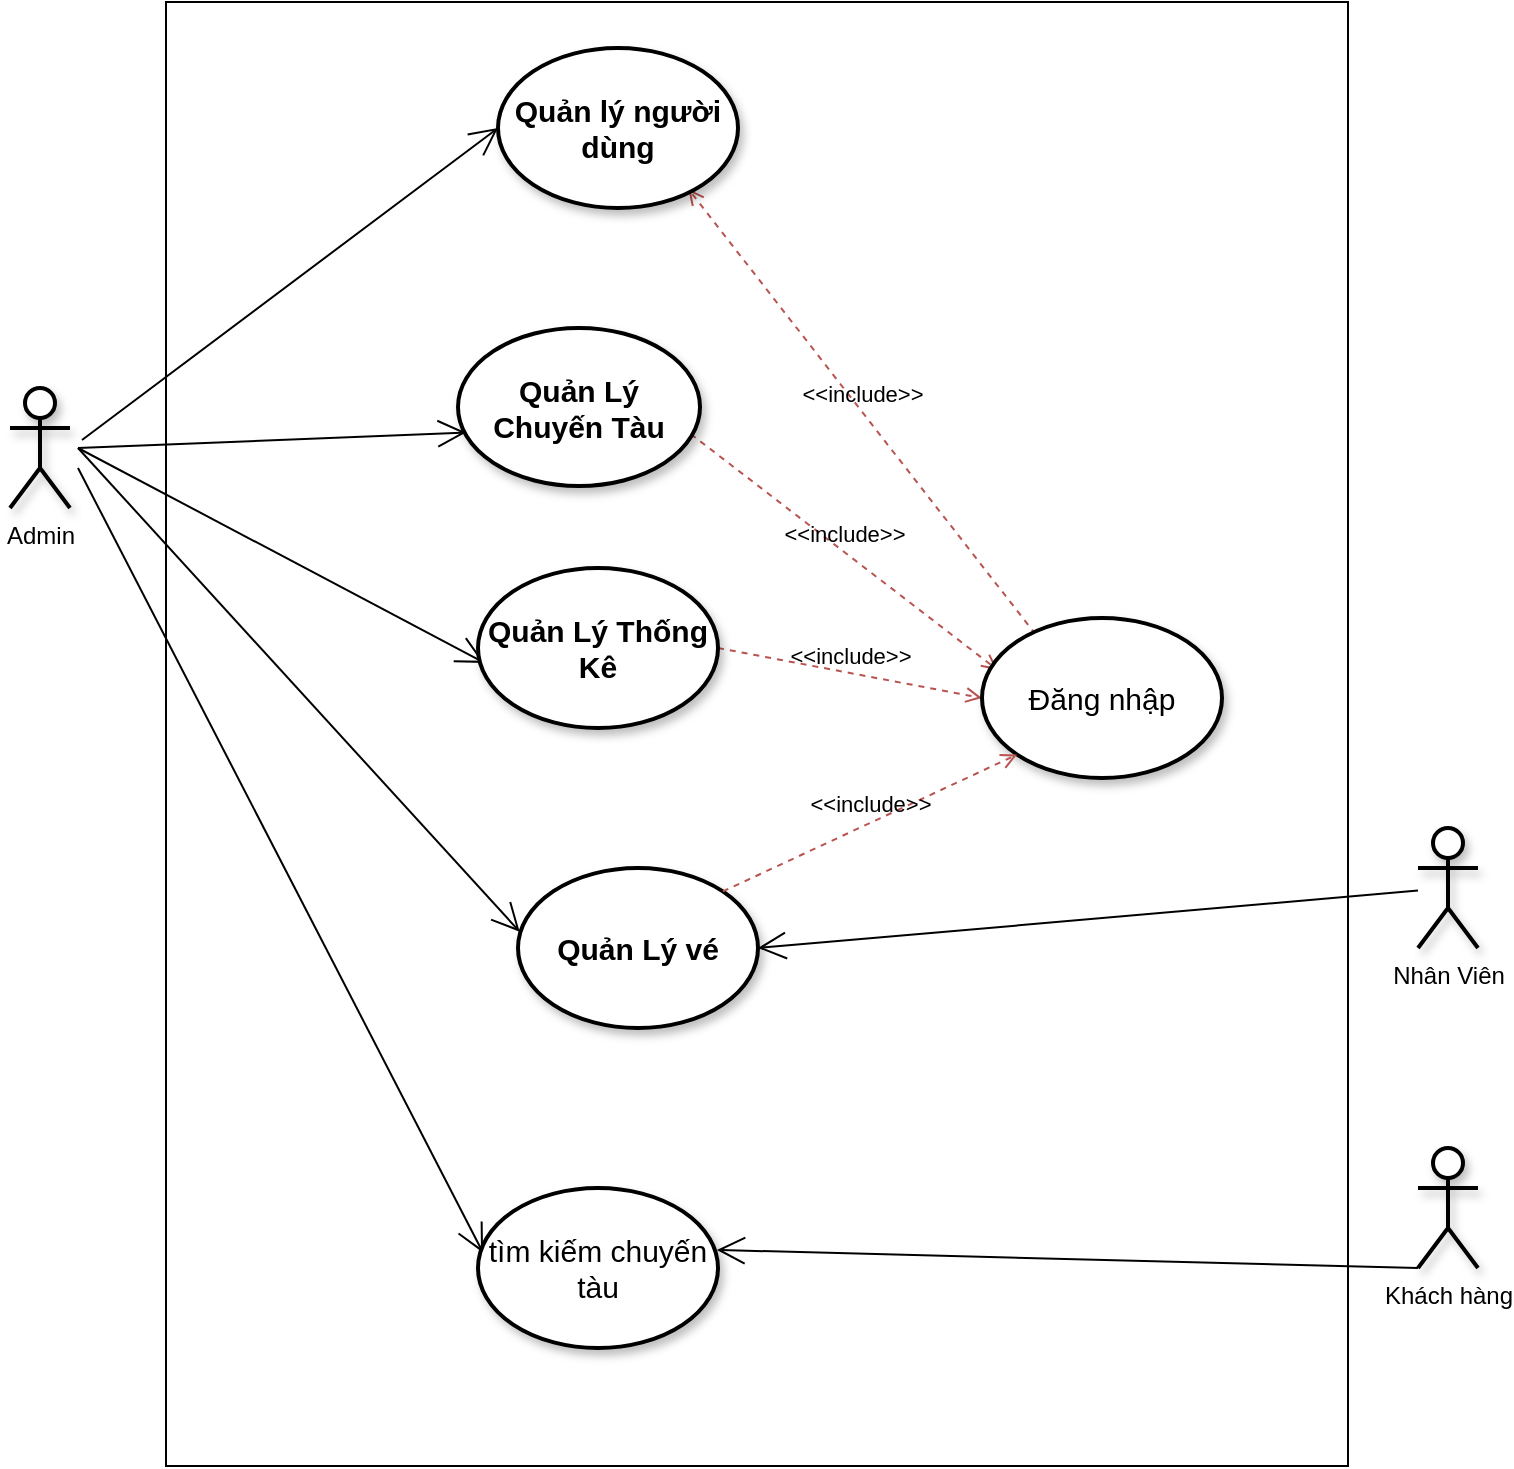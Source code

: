 <mxfile version="25.0.3" pages="8">
  <diagram name="USE_TỔNG" id="TPN-G8M85v4M7xfPHpXw">
    <mxGraphModel dx="1191" dy="728" grid="1" gridSize="10" guides="1" tooltips="1" connect="1" arrows="0" fold="1" page="1" pageScale="1" pageWidth="827" pageHeight="1169" math="0" shadow="0">
      <root>
        <mxCell id="0" />
        <mxCell id="1" parent="0" />
        <mxCell id="aj55rZesyjWh7GD9oKXt-23" value="" style="rounded=0;whiteSpace=wrap;html=1;" parent="1" vertex="1">
          <mxGeometry x="-316" y="267" width="591" height="732" as="geometry" />
        </mxCell>
        <mxCell id="aj55rZesyjWh7GD9oKXt-25" value="Admin" style="shape=umlActor;verticalLabelPosition=bottom;verticalAlign=top;html=1;strokeWidth=2;shadow=1;" parent="1" vertex="1">
          <mxGeometry x="-394" y="460" width="30" height="60" as="geometry" />
        </mxCell>
        <mxCell id="aj55rZesyjWh7GD9oKXt-26" value="Nhân Viên" style="shape=umlActor;verticalLabelPosition=bottom;verticalAlign=top;html=1;strokeWidth=2;shadow=1;" parent="1" vertex="1">
          <mxGeometry x="310" y="680" width="30" height="60" as="geometry" />
        </mxCell>
        <mxCell id="aj55rZesyjWh7GD9oKXt-27" style="edgeStyle=orthogonalEdgeStyle;rounded=0;orthogonalLoop=1;jettySize=auto;html=1;exitX=0.5;exitY=1;exitDx=0;exitDy=0;" parent="1" edge="1">
          <mxGeometry relative="1" as="geometry">
            <mxPoint x="-132" y="694" as="sourcePoint" />
            <mxPoint x="-132" y="694" as="targetPoint" />
          </mxGeometry>
        </mxCell>
        <mxCell id="aj55rZesyjWh7GD9oKXt-28" value="" style="endArrow=open;endFill=1;endSize=12;html=1;rounded=0;entryX=0;entryY=0.5;entryDx=0;entryDy=0;" parent="1" target="aj55rZesyjWh7GD9oKXt-50" edge="1">
          <mxGeometry width="160" relative="1" as="geometry">
            <mxPoint x="-358" y="486" as="sourcePoint" />
            <mxPoint x="-188" y="331" as="targetPoint" />
          </mxGeometry>
        </mxCell>
        <mxCell id="aj55rZesyjWh7GD9oKXt-31" value="" style="endArrow=open;endFill=1;endSize=12;html=1;rounded=0;entryX=0.033;entryY=0.662;entryDx=0;entryDy=0;entryPerimeter=0;" parent="1" target="aj55rZesyjWh7GD9oKXt-47" edge="1">
          <mxGeometry width="160" relative="1" as="geometry">
            <mxPoint x="-360" y="490" as="sourcePoint" />
            <mxPoint x="-192" y="679" as="targetPoint" />
          </mxGeometry>
        </mxCell>
        <mxCell id="aj55rZesyjWh7GD9oKXt-32" value="" style="endArrow=open;endFill=1;endSize=12;html=1;rounded=0;entryX=0.028;entryY=0.593;entryDx=0;entryDy=0;entryPerimeter=0;" parent="1" target="aj55rZesyjWh7GD9oKXt-44" edge="1">
          <mxGeometry width="160" relative="1" as="geometry">
            <mxPoint x="-360" y="490" as="sourcePoint" />
            <mxPoint x="-199" y="778" as="targetPoint" />
          </mxGeometry>
        </mxCell>
        <mxCell id="aj55rZesyjWh7GD9oKXt-33" value="" style="endArrow=open;endFill=1;endSize=12;html=1;rounded=0;exitX=0;exitY=1;exitDx=0;exitDy=0;exitPerimeter=0;entryX=0.995;entryY=0.387;entryDx=0;entryDy=0;entryPerimeter=0;" parent="1" source="aj55rZesyjWh7GD9oKXt-34" target="aj55rZesyjWh7GD9oKXt-48" edge="1">
          <mxGeometry width="160" relative="1" as="geometry">
            <mxPoint x="472" y="495" as="sourcePoint" />
            <mxPoint x="61" y="926" as="targetPoint" />
          </mxGeometry>
        </mxCell>
        <mxCell id="aj55rZesyjWh7GD9oKXt-34" value="Khách hàng" style="shape=umlActor;verticalLabelPosition=bottom;verticalAlign=top;html=1;strokeWidth=2;shadow=1;" parent="1" vertex="1">
          <mxGeometry x="310" y="840" width="30" height="60" as="geometry" />
        </mxCell>
        <mxCell id="aj55rZesyjWh7GD9oKXt-38" value="&amp;lt;&amp;lt;include&amp;gt;&amp;gt;" style="html=1;verticalAlign=bottom;labelBackgroundColor=none;endArrow=open;endFill=0;dashed=1;rounded=0;fillColor=#f8cecc;strokeColor=#b85450;entryX=0.066;entryY=0.326;entryDx=0;entryDy=0;exitX=0.962;exitY=0.671;exitDx=0;exitDy=0;strokeWidth=1;entryPerimeter=0;exitPerimeter=0;" parent="1" source="aj55rZesyjWh7GD9oKXt-47" target="aj55rZesyjWh7GD9oKXt-49" edge="1">
          <mxGeometry x="0.004" width="160" relative="1" as="geometry">
            <mxPoint x="-72" y="428" as="sourcePoint" />
            <mxPoint x="50" y="596" as="targetPoint" />
            <mxPoint as="offset" />
          </mxGeometry>
        </mxCell>
        <mxCell id="aj55rZesyjWh7GD9oKXt-39" value="&amp;lt;&amp;lt;include&amp;gt;&amp;gt;" style="html=1;verticalAlign=bottom;labelBackgroundColor=none;endArrow=open;endFill=0;dashed=1;rounded=0;fillColor=#f8cecc;strokeColor=#b85450;strokeWidth=1;exitX=0.223;exitY=0.102;exitDx=0;exitDy=0;exitPerimeter=0;entryX=0.793;entryY=0.881;entryDx=0;entryDy=0;entryPerimeter=0;" parent="1" source="aj55rZesyjWh7GD9oKXt-49" target="aj55rZesyjWh7GD9oKXt-50" edge="1">
          <mxGeometry x="0.004" width="160" relative="1" as="geometry">
            <mxPoint x="-70" y="339" as="sourcePoint" />
            <mxPoint x="57.56" y="585.02" as="targetPoint" />
            <mxPoint as="offset" />
          </mxGeometry>
        </mxCell>
        <mxCell id="aj55rZesyjWh7GD9oKXt-40" value="&amp;lt;&amp;lt;include&amp;gt;&amp;gt;" style="html=1;verticalAlign=bottom;labelBackgroundColor=none;endArrow=open;endFill=0;dashed=1;rounded=0;fillColor=#f8cecc;strokeColor=#b85450;entryX=0;entryY=0.5;entryDx=0;entryDy=0;exitX=1;exitY=0.5;exitDx=0;exitDy=0;strokeWidth=1;" parent="1" source="aj55rZesyjWh7GD9oKXt-44" target="aj55rZesyjWh7GD9oKXt-49" edge="1">
          <mxGeometry x="0.004" width="160" relative="1" as="geometry">
            <mxPoint x="-75" y="778" as="sourcePoint" />
            <mxPoint x="56.12" y="640.22" as="targetPoint" />
            <mxPoint as="offset" />
          </mxGeometry>
        </mxCell>
        <mxCell id="aj55rZesyjWh7GD9oKXt-42" value="" style="endArrow=open;endFill=1;endSize=12;html=1;rounded=0;entryX=0.021;entryY=0.404;entryDx=0;entryDy=0;entryPerimeter=0;" parent="1" target="aj55rZesyjWh7GD9oKXt-48" edge="1">
          <mxGeometry width="160" relative="1" as="geometry">
            <mxPoint x="-360" y="500" as="sourcePoint" />
            <mxPoint x="-59" y="926" as="targetPoint" />
          </mxGeometry>
        </mxCell>
        <mxCell id="aj55rZesyjWh7GD9oKXt-44" value="&lt;span style=&quot;font-size: 15px; font-weight: 700;&quot;&gt;Quản Lý Thống Kê&lt;/span&gt;" style="ellipse;whiteSpace=wrap;html=1;shadow=1;strokeWidth=2;" parent="1" vertex="1">
          <mxGeometry x="-160" y="550" width="120" height="80" as="geometry" />
        </mxCell>
        <mxCell id="aj55rZesyjWh7GD9oKXt-47" value="&lt;span style=&quot;font-size: 15px; font-weight: 700;&quot;&gt;Quản Lý Chuyến Tàu&lt;/span&gt;" style="ellipse;whiteSpace=wrap;html=1;shadow=1;strokeWidth=2;" parent="1" vertex="1">
          <mxGeometry x="-170" y="430" width="121" height="79" as="geometry" />
        </mxCell>
        <mxCell id="aj55rZesyjWh7GD9oKXt-48" value="&lt;span style=&quot;font-size: 15px;&quot;&gt;tìm kiếm chuyến tàu&lt;/span&gt;" style="ellipse;whiteSpace=wrap;html=1;shadow=1;strokeWidth=2;" parent="1" vertex="1">
          <mxGeometry x="-160" y="860" width="120" height="80" as="geometry" />
        </mxCell>
        <mxCell id="aj55rZesyjWh7GD9oKXt-49" value="&lt;span style=&quot;font-size: 15px;&quot;&gt;Đăng nhập&lt;/span&gt;" style="ellipse;whiteSpace=wrap;html=1;shadow=1;strokeWidth=2;" parent="1" vertex="1">
          <mxGeometry x="92" y="575" width="120" height="80" as="geometry" />
        </mxCell>
        <mxCell id="aj55rZesyjWh7GD9oKXt-50" value="&lt;span style=&quot;font-size: 15px; font-weight: 700;&quot;&gt;Quản lý người dùng&lt;/span&gt;" style="ellipse;whiteSpace=wrap;html=1;shadow=1;strokeWidth=2;" parent="1" vertex="1">
          <mxGeometry x="-150" y="290" width="120" height="80" as="geometry" />
        </mxCell>
        <mxCell id="8i00QiVcKxKQv6a134IN-3" value="&lt;span style=&quot;font-size: 15px; font-weight: 700;&quot;&gt;Quản Lý vé&lt;/span&gt;" style="ellipse;whiteSpace=wrap;html=1;shadow=1;strokeWidth=2;" parent="1" vertex="1">
          <mxGeometry x="-140" y="700" width="120" height="80" as="geometry" />
        </mxCell>
        <mxCell id="8i00QiVcKxKQv6a134IN-4" value="" style="endArrow=open;endFill=1;endSize=12;html=1;rounded=0;entryX=0.007;entryY=0.398;entryDx=0;entryDy=0;entryPerimeter=0;" parent="1" target="8i00QiVcKxKQv6a134IN-3" edge="1">
          <mxGeometry width="160" relative="1" as="geometry">
            <mxPoint x="-360" y="490" as="sourcePoint" />
            <mxPoint x="-147" y="607" as="targetPoint" />
          </mxGeometry>
        </mxCell>
        <mxCell id="8i00QiVcKxKQv6a134IN-5" value="&amp;lt;&amp;lt;include&amp;gt;&amp;gt;" style="html=1;verticalAlign=bottom;labelBackgroundColor=none;endArrow=open;endFill=0;dashed=1;rounded=0;fillColor=#f8cecc;strokeColor=#b85450;entryX=0;entryY=1;entryDx=0;entryDy=0;exitX=1;exitY=0;exitDx=0;exitDy=0;strokeWidth=1;" parent="1" source="8i00QiVcKxKQv6a134IN-3" target="aj55rZesyjWh7GD9oKXt-49" edge="1">
          <mxGeometry x="0.004" width="160" relative="1" as="geometry">
            <mxPoint x="-30" y="600" as="sourcePoint" />
            <mxPoint x="110" y="649" as="targetPoint" />
            <mxPoint as="offset" />
          </mxGeometry>
        </mxCell>
        <mxCell id="8i00QiVcKxKQv6a134IN-6" value="" style="endArrow=open;endFill=1;endSize=12;html=1;rounded=0;entryX=1;entryY=0.5;entryDx=0;entryDy=0;" parent="1" source="aj55rZesyjWh7GD9oKXt-26" target="8i00QiVcKxKQv6a134IN-3" edge="1">
          <mxGeometry width="160" relative="1" as="geometry">
            <mxPoint x="-350" y="500" as="sourcePoint" />
            <mxPoint x="-129" y="742" as="targetPoint" />
          </mxGeometry>
        </mxCell>
      </root>
    </mxGraphModel>
  </diagram>
  <diagram id="hgdgE-cNOokajbJou6Xn" name="Phân Giã (cũ)">
    <mxGraphModel dx="2428" dy="778" grid="1" gridSize="10" guides="1" tooltips="1" connect="1" arrows="1" fold="1" page="1" pageScale="1" pageWidth="827" pageHeight="1169" math="0" shadow="0">
      <root>
        <mxCell id="0" />
        <mxCell id="1" parent="0" />
        <mxCell id="oCKOveOEovIZ-C7Tf1FW-1" value="Quản lý bán vé tàu" style="rounded=1;whiteSpace=wrap;html=1;strokeWidth=3;fontSize=19;fillColor=#dae8fc;strokeColor=#6c8ebf;shadow=1;fontStyle=1" parent="1" vertex="1">
          <mxGeometry x="-13" y="210" width="150" height="89" as="geometry" />
        </mxCell>
        <mxCell id="oCKOveOEovIZ-C7Tf1FW-2" value="Quản Lý Thống Kê" style="rounded=1;whiteSpace=wrap;html=1;strokeWidth=2;fontSize=18;fillColor=#fff2cc;strokeColor=#d6b656;fontStyle=1;shadow=1;" parent="1" vertex="1">
          <mxGeometry x="430" y="400" width="120" height="60" as="geometry" />
        </mxCell>
        <mxCell id="oCKOveOEovIZ-C7Tf1FW-3" value="Quản Lý Tàu" style="rounded=1;whiteSpace=wrap;html=1;strokeWidth=2;fontSize=18;fillColor=#fff2cc;strokeColor=#d6b656;fontStyle=1;shadow=1;" parent="1" vertex="1">
          <mxGeometry x="-100" y="392" width="120" height="60" as="geometry" />
        </mxCell>
        <mxCell id="oCKOveOEovIZ-C7Tf1FW-4" style="edgeStyle=orthogonalEdgeStyle;rounded=0;orthogonalLoop=1;jettySize=auto;html=1;entryX=0.5;entryY=0;entryDx=0;entryDy=0;exitX=0.5;exitY=1;exitDx=0;exitDy=0;strokeWidth=2;fontSize=18;shadow=1;" parent="1" source="oCKOveOEovIZ-C7Tf1FW-1" target="oCKOveOEovIZ-C7Tf1FW-7" edge="1">
          <mxGeometry relative="1" as="geometry">
            <mxPoint x="330" y="350" as="sourcePoint" />
            <mxPoint x="40" y="390" as="targetPoint" />
            <Array as="points">
              <mxPoint x="60" y="350" />
              <mxPoint x="-199" y="350" />
            </Array>
          </mxGeometry>
        </mxCell>
        <mxCell id="oCKOveOEovIZ-C7Tf1FW-5" value="Quản Lý nhân Viên" style="rounded=1;whiteSpace=wrap;html=1;strokeWidth=2;fontSize=18;fillColor=#fff2cc;strokeColor=#d6b656;fontStyle=1;shadow=1;" parent="1" vertex="1">
          <mxGeometry x="-420" y="400" width="120" height="60" as="geometry" />
        </mxCell>
        <mxCell id="oCKOveOEovIZ-C7Tf1FW-6" value="Quản Lý Vé" style="rounded=1;whiteSpace=wrap;html=1;strokeWidth=2;fontSize=18;fillColor=#fff2cc;strokeColor=#d6b656;fontStyle=1;shadow=1;" parent="1" vertex="1">
          <mxGeometry x="290" y="400" width="120" height="60" as="geometry" />
        </mxCell>
        <mxCell id="oCKOveOEovIZ-C7Tf1FW-7" value="Quản Lý Khách hàng" style="rounded=1;whiteSpace=wrap;html=1;strokeWidth=2;fontSize=18;fillColor=#fff2cc;strokeColor=#d6b656;fontStyle=1;shadow=1;" parent="1" vertex="1">
          <mxGeometry x="-259.16" y="394" width="120" height="60" as="geometry" />
        </mxCell>
        <mxCell id="oCKOveOEovIZ-C7Tf1FW-8" value="Quản Lý Lịch Trình" style="rounded=1;whiteSpace=wrap;html=1;strokeWidth=2;fontSize=18;fillColor=#fff2cc;strokeColor=#d6b656;fontStyle=1;shadow=1;" parent="1" vertex="1">
          <mxGeometry x="102" y="394" width="120" height="60" as="geometry" />
        </mxCell>
        <mxCell id="oCKOveOEovIZ-C7Tf1FW-9" value="Tìm kiếm khách hàng" style="rounded=1;whiteSpace=wrap;html=1;strokeWidth=2;fontSize=18;shadow=1;fillColor=#b0e3e6;strokeColor=#0e8088;" parent="1" vertex="1">
          <mxGeometry x="-249.16" y="474" width="120" height="60" as="geometry" />
        </mxCell>
        <mxCell id="oCKOveOEovIZ-C7Tf1FW-10" value="Cập Nhật khách hàng" style="rounded=1;whiteSpace=wrap;html=1;strokeWidth=2;fontSize=18;shadow=1;fillColor=#b0e3e6;strokeColor=#0e8088;" parent="1" vertex="1">
          <mxGeometry x="-249.16" y="558.5" width="120" height="60" as="geometry" />
        </mxCell>
        <mxCell id="oCKOveOEovIZ-C7Tf1FW-11" value="Xóa Khách hàng" style="rounded=1;whiteSpace=wrap;html=1;strokeWidth=2;fontSize=18;shadow=1;fillColor=#b0e3e6;strokeColor=#0e8088;" parent="1" vertex="1">
          <mxGeometry x="-249.16" y="634" width="120" height="60" as="geometry" />
        </mxCell>
        <mxCell id="oCKOveOEovIZ-C7Tf1FW-12" value="Tìm kiếm khách hàng" style="rounded=1;whiteSpace=wrap;html=1;strokeWidth=2;fontSize=18;shadow=1;fillColor=#b0e3e6;strokeColor=#0e8088;" parent="1" vertex="1">
          <mxGeometry x="-249.16" y="714" width="120" height="60" as="geometry" />
        </mxCell>
        <mxCell id="oCKOveOEovIZ-C7Tf1FW-13" value="Đặt Vé" style="rounded=1;whiteSpace=wrap;html=1;strokeWidth=2;fontSize=18;shadow=1;" parent="1" vertex="1">
          <mxGeometry x="300" y="480" width="120" height="60" as="geometry" />
        </mxCell>
        <mxCell id="oCKOveOEovIZ-C7Tf1FW-14" value="Sửa Vé" style="rounded=1;whiteSpace=wrap;html=1;strokeWidth=2;fontSize=18;shadow=1;" parent="1" vertex="1">
          <mxGeometry x="300" y="565" width="120" height="60" as="geometry" />
        </mxCell>
        <mxCell id="oCKOveOEovIZ-C7Tf1FW-15" value="Tìm Kiếm Vé" style="rounded=1;whiteSpace=wrap;html=1;strokeWidth=2;fontSize=18;shadow=1;" parent="1" vertex="1">
          <mxGeometry x="300" y="640" width="120" height="60" as="geometry" />
        </mxCell>
        <mxCell id="oCKOveOEovIZ-C7Tf1FW-16" value="Thêm Nhân Viên" style="rounded=1;whiteSpace=wrap;html=1;strokeWidth=2;fontSize=18;shadow=1;fillColor=#b0e3e6;strokeColor=#0e8088;" parent="1" vertex="1">
          <mxGeometry x="-410" y="470" width="120" height="60" as="geometry" />
        </mxCell>
        <mxCell id="oCKOveOEovIZ-C7Tf1FW-17" value="Cập Nhật Nhân Viên" style="rounded=1;whiteSpace=wrap;html=1;strokeWidth=2;fontSize=18;shadow=1;fillColor=#b0e3e6;strokeColor=#0e8088;" parent="1" vertex="1">
          <mxGeometry x="-410" y="554.5" width="120" height="60" as="geometry" />
        </mxCell>
        <mxCell id="oCKOveOEovIZ-C7Tf1FW-18" value="Xóa Nhân Viên" style="rounded=1;whiteSpace=wrap;html=1;strokeWidth=2;fontSize=18;shadow=1;fillColor=#b0e3e6;strokeColor=#0e8088;" parent="1" vertex="1">
          <mxGeometry x="-410" y="630" width="120" height="60" as="geometry" />
        </mxCell>
        <mxCell id="oCKOveOEovIZ-C7Tf1FW-19" value="Tìm kiếm Nhân Viên" style="rounded=1;whiteSpace=wrap;html=1;strokeWidth=2;fontSize=18;shadow=1;fillColor=#b0e3e6;strokeColor=#0e8088;" parent="1" vertex="1">
          <mxGeometry x="-410" y="710" width="120" height="60" as="geometry" />
        </mxCell>
        <mxCell id="oCKOveOEovIZ-C7Tf1FW-20" value="Thêm Tàu" style="rounded=1;whiteSpace=wrap;html=1;strokeWidth=2;fontSize=18;shadow=1;" parent="1" vertex="1">
          <mxGeometry x="-80" y="460" width="120" height="60" as="geometry" />
        </mxCell>
        <mxCell id="oCKOveOEovIZ-C7Tf1FW-21" value="Cập Nhật Tàu" style="rounded=1;whiteSpace=wrap;html=1;strokeWidth=2;fontSize=18;shadow=1;" parent="1" vertex="1">
          <mxGeometry x="-80" y="544.5" width="120" height="60" as="geometry" />
        </mxCell>
        <mxCell id="oCKOveOEovIZ-C7Tf1FW-22" value="Xóa Tàu" style="rounded=1;whiteSpace=wrap;html=1;strokeWidth=2;fontSize=18;shadow=1;" parent="1" vertex="1">
          <mxGeometry x="-80" y="620" width="120" height="60" as="geometry" />
        </mxCell>
        <mxCell id="oCKOveOEovIZ-C7Tf1FW-23" value="Tìm kiếm Tàu" style="rounded=1;whiteSpace=wrap;html=1;strokeWidth=2;fontSize=18;shadow=1;" parent="1" vertex="1">
          <mxGeometry x="-80" y="700" width="120" height="60" as="geometry" />
        </mxCell>
        <mxCell id="oCKOveOEovIZ-C7Tf1FW-24" value="thống kê doanh thu" style="rounded=1;whiteSpace=wrap;html=1;strokeWidth=2;fontSize=18;shadow=1;" parent="1" vertex="1">
          <mxGeometry x="460" y="468.5" width="120" height="90" as="geometry" />
        </mxCell>
        <mxCell id="oCKOveOEovIZ-C7Tf1FW-25" value="thống kê tổng tiền mỗi tàu" style="rounded=1;whiteSpace=wrap;html=1;strokeWidth=2;fontSize=18;shadow=1;" parent="1" vertex="1">
          <mxGeometry x="460" y="580" width="120" height="90" as="geometry" />
        </mxCell>
        <mxCell id="oCKOveOEovIZ-C7Tf1FW-26" value="Thêm lịch trình" style="rounded=1;whiteSpace=wrap;html=1;strokeWidth=2;fontSize=18;shadow=1;" parent="1" vertex="1">
          <mxGeometry x="115" y="474" width="120" height="60" as="geometry" />
        </mxCell>
        <mxCell id="oCKOveOEovIZ-C7Tf1FW-27" value="Xuất vé (PDF)" style="rounded=1;whiteSpace=wrap;html=1;strokeWidth=2;fontSize=18;shadow=1;fillColor=#b0e3e6;strokeColor=#0e8088;" parent="1" vertex="1">
          <mxGeometry x="300" y="719" width="120" height="60" as="geometry" />
        </mxCell>
        <mxCell id="oCKOveOEovIZ-C7Tf1FW-28" style="edgeStyle=orthogonalEdgeStyle;rounded=0;orthogonalLoop=1;jettySize=auto;html=1;entryX=0.5;entryY=0;entryDx=0;entryDy=0;strokeWidth=2;fontSize=18;shadow=1;" parent="1" target="oCKOveOEovIZ-C7Tf1FW-2" edge="1">
          <mxGeometry relative="1" as="geometry">
            <mxPoint x="44" y="351" as="sourcePoint" />
            <mxPoint x="50" y="400" as="targetPoint" />
          </mxGeometry>
        </mxCell>
        <mxCell id="oCKOveOEovIZ-C7Tf1FW-29" style="edgeStyle=orthogonalEdgeStyle;rounded=0;orthogonalLoop=1;jettySize=auto;html=1;entryX=0.5;entryY=0;entryDx=0;entryDy=0;strokeWidth=2;fontSize=18;shadow=1;" parent="1" target="oCKOveOEovIZ-C7Tf1FW-3" edge="1">
          <mxGeometry relative="1" as="geometry">
            <mxPoint x="37" y="351" as="sourcePoint" />
            <mxPoint x="-90" y="400" as="targetPoint" />
          </mxGeometry>
        </mxCell>
        <mxCell id="oCKOveOEovIZ-C7Tf1FW-30" style="edgeStyle=orthogonalEdgeStyle;rounded=0;orthogonalLoop=1;jettySize=auto;html=1;strokeWidth=2;fontSize=18;shadow=1;" parent="1" edge="1">
          <mxGeometry relative="1" as="geometry">
            <mxPoint x="40" y="350" as="sourcePoint" />
            <mxPoint x="-360" y="399" as="targetPoint" />
          </mxGeometry>
        </mxCell>
        <mxCell id="oCKOveOEovIZ-C7Tf1FW-31" style="edgeStyle=orthogonalEdgeStyle;rounded=0;orthogonalLoop=1;jettySize=auto;html=1;entryX=0.5;entryY=0;entryDx=0;entryDy=0;strokeWidth=2;fontSize=18;shadow=1;" parent="1" target="oCKOveOEovIZ-C7Tf1FW-6" edge="1">
          <mxGeometry relative="1" as="geometry">
            <mxPoint x="39" y="352" as="sourcePoint" />
            <mxPoint x="-70" y="420" as="targetPoint" />
          </mxGeometry>
        </mxCell>
        <mxCell id="oCKOveOEovIZ-C7Tf1FW-32" value="" style="endArrow=classic;html=1;rounded=0;entryX=-0.023;entryY=0.438;entryDx=0;entryDy=0;entryPerimeter=0;exitX=0;exitY=0.878;exitDx=0;exitDy=0;exitPerimeter=0;fontSize=18;shadow=1;" parent="1" source="oCKOveOEovIZ-C7Tf1FW-7" target="oCKOveOEovIZ-C7Tf1FW-9" edge="1">
          <mxGeometry width="50" height="50" relative="1" as="geometry">
            <mxPoint x="-389.16" y="524" as="sourcePoint" />
            <mxPoint x="-339.16" y="474" as="targetPoint" />
            <Array as="points">
              <mxPoint x="-259.16" y="500" />
            </Array>
          </mxGeometry>
        </mxCell>
        <mxCell id="oCKOveOEovIZ-C7Tf1FW-33" value="" style="endArrow=classic;html=1;rounded=0;entryX=-0.023;entryY=0.438;entryDx=0;entryDy=0;entryPerimeter=0;exitX=0;exitY=0.878;exitDx=0;exitDy=0;exitPerimeter=0;fontSize=18;shadow=1;" parent="1" edge="1">
          <mxGeometry width="50" height="50" relative="1" as="geometry">
            <mxPoint x="-259.16" y="536" as="sourcePoint" />
            <mxPoint x="-252.16" y="589" as="targetPoint" />
            <Array as="points">
              <mxPoint x="-259.16" y="589" />
            </Array>
          </mxGeometry>
        </mxCell>
        <mxCell id="oCKOveOEovIZ-C7Tf1FW-34" value="" style="endArrow=classic;html=1;rounded=0;entryX=-0.023;entryY=0.438;entryDx=0;entryDy=0;entryPerimeter=0;exitX=0;exitY=0.878;exitDx=0;exitDy=0;exitPerimeter=0;fontSize=18;shadow=1;" parent="1" edge="1">
          <mxGeometry width="50" height="50" relative="1" as="geometry">
            <mxPoint x="-259.16" y="608.5" as="sourcePoint" />
            <mxPoint x="-252.16" y="661.5" as="targetPoint" />
            <Array as="points">
              <mxPoint x="-259.16" y="661.5" />
            </Array>
          </mxGeometry>
        </mxCell>
        <mxCell id="oCKOveOEovIZ-C7Tf1FW-35" value="" style="endArrow=classic;html=1;rounded=0;entryX=-0.023;entryY=0.438;entryDx=0;entryDy=0;entryPerimeter=0;exitX=-0.007;exitY=0.829;exitDx=0;exitDy=0;exitPerimeter=0;fontSize=18;shadow=1;" parent="1" source="oCKOveOEovIZ-C7Tf1FW-7" edge="1">
          <mxGeometry width="50" height="50" relative="1" as="geometry">
            <mxPoint x="-259.16" y="694" as="sourcePoint" />
            <mxPoint x="-252.16" y="747" as="targetPoint" />
            <Array as="points">
              <mxPoint x="-259.16" y="747" />
            </Array>
          </mxGeometry>
        </mxCell>
        <mxCell id="oCKOveOEovIZ-C7Tf1FW-36" value="" style="endArrow=classic;html=1;rounded=0;entryX=-0.023;entryY=0.438;entryDx=0;entryDy=0;entryPerimeter=0;exitX=0;exitY=0.878;exitDx=0;exitDy=0;exitPerimeter=0;fontSize=18;shadow=1;" parent="1" edge="1">
          <mxGeometry width="50" height="50" relative="1" as="geometry">
            <mxPoint x="290" y="447" as="sourcePoint" />
            <mxPoint x="297" y="500" as="targetPoint" />
            <Array as="points">
              <mxPoint x="290" y="500" />
            </Array>
          </mxGeometry>
        </mxCell>
        <mxCell id="oCKOveOEovIZ-C7Tf1FW-37" value="" style="endArrow=classic;html=1;rounded=0;entryX=-0.023;entryY=0.438;entryDx=0;entryDy=0;entryPerimeter=0;exitX=0;exitY=0.878;exitDx=0;exitDy=0;exitPerimeter=0;fontSize=18;shadow=1;" parent="1" edge="1">
          <mxGeometry width="50" height="50" relative="1" as="geometry">
            <mxPoint x="290" y="539" as="sourcePoint" />
            <mxPoint x="297" y="592" as="targetPoint" />
            <Array as="points">
              <mxPoint x="290" y="592" />
            </Array>
          </mxGeometry>
        </mxCell>
        <mxCell id="oCKOveOEovIZ-C7Tf1FW-38" value="" style="endArrow=classic;html=1;rounded=0;entryX=-0.023;entryY=0.438;entryDx=0;entryDy=0;entryPerimeter=0;exitX=0.007;exitY=0.92;exitDx=0;exitDy=0;exitPerimeter=0;fontSize=18;shadow=1;" parent="1" edge="1">
          <mxGeometry width="50" height="50" relative="1" as="geometry">
            <mxPoint x="290.84" y="452.2" as="sourcePoint" />
            <mxPoint x="297" y="670" as="targetPoint" />
            <Array as="points">
              <mxPoint x="290" y="670" />
            </Array>
          </mxGeometry>
        </mxCell>
        <mxCell id="oCKOveOEovIZ-C7Tf1FW-39" value="" style="endArrow=classic;html=1;rounded=0;entryX=-0.023;entryY=0.438;entryDx=0;entryDy=0;entryPerimeter=0;exitX=0;exitY=0.878;exitDx=0;exitDy=0;exitPerimeter=0;fontSize=18;shadow=1;" parent="1" edge="1">
          <mxGeometry width="50" height="50" relative="1" as="geometry">
            <mxPoint x="-417" y="460" as="sourcePoint" />
            <mxPoint x="-410" y="513" as="targetPoint" />
            <Array as="points">
              <mxPoint x="-417" y="513" />
            </Array>
          </mxGeometry>
        </mxCell>
        <mxCell id="oCKOveOEovIZ-C7Tf1FW-40" value="" style="endArrow=classic;html=1;rounded=0;entryX=-0.023;entryY=0.438;entryDx=0;entryDy=0;entryPerimeter=0;exitX=0;exitY=0.878;exitDx=0;exitDy=0;exitPerimeter=0;fontSize=18;shadow=1;" parent="1" edge="1">
          <mxGeometry width="50" height="50" relative="1" as="geometry">
            <mxPoint x="-87" y="450" as="sourcePoint" />
            <mxPoint x="-80" y="503" as="targetPoint" />
            <Array as="points">
              <mxPoint x="-87" y="503" />
            </Array>
          </mxGeometry>
        </mxCell>
        <mxCell id="oCKOveOEovIZ-C7Tf1FW-41" value="" style="endArrow=classic;html=1;rounded=0;entryX=-0.023;entryY=0.438;entryDx=0;entryDy=0;entryPerimeter=0;exitX=0;exitY=0.878;exitDx=0;exitDy=0;exitPerimeter=0;fontSize=18;shadow=1;" parent="1" edge="1">
          <mxGeometry width="50" height="50" relative="1" as="geometry">
            <mxPoint x="-417" y="530" as="sourcePoint" />
            <mxPoint x="-410" y="583" as="targetPoint" />
            <Array as="points">
              <mxPoint x="-417" y="583" />
            </Array>
          </mxGeometry>
        </mxCell>
        <mxCell id="oCKOveOEovIZ-C7Tf1FW-42" value="" style="endArrow=classic;html=1;rounded=0;entryX=-0.023;entryY=0.438;entryDx=0;entryDy=0;entryPerimeter=0;exitX=0;exitY=0.878;exitDx=0;exitDy=0;exitPerimeter=0;fontSize=18;shadow=1;" parent="1" edge="1">
          <mxGeometry width="50" height="50" relative="1" as="geometry">
            <mxPoint x="-417" y="598.5" as="sourcePoint" />
            <mxPoint x="-410" y="651.5" as="targetPoint" />
            <Array as="points">
              <mxPoint x="-417" y="651.5" />
            </Array>
          </mxGeometry>
        </mxCell>
        <mxCell id="oCKOveOEovIZ-C7Tf1FW-43" value="" style="endArrow=classic;html=1;rounded=0;entryX=-0.023;entryY=0.438;entryDx=0;entryDy=0;entryPerimeter=0;exitX=0.028;exitY=0.941;exitDx=0;exitDy=0;exitPerimeter=0;fontSize=18;shadow=1;" parent="1" source="oCKOveOEovIZ-C7Tf1FW-5" edge="1">
          <mxGeometry width="50" height="50" relative="1" as="geometry">
            <mxPoint x="-417" y="680" as="sourcePoint" />
            <mxPoint x="-410" y="733" as="targetPoint" />
            <Array as="points">
              <mxPoint x="-417" y="733" />
            </Array>
          </mxGeometry>
        </mxCell>
        <mxCell id="oCKOveOEovIZ-C7Tf1FW-44" value="" style="endArrow=classic;html=1;rounded=0;entryX=-0.023;entryY=0.438;entryDx=0;entryDy=0;entryPerimeter=0;exitX=0;exitY=0.878;exitDx=0;exitDy=0;exitPerimeter=0;fontSize=18;shadow=1;" parent="1" edge="1">
          <mxGeometry width="50" height="50" relative="1" as="geometry">
            <mxPoint x="-87" y="520" as="sourcePoint" />
            <mxPoint x="-80" y="573" as="targetPoint" />
            <Array as="points">
              <mxPoint x="-87" y="573" />
            </Array>
          </mxGeometry>
        </mxCell>
        <mxCell id="oCKOveOEovIZ-C7Tf1FW-45" value="" style="endArrow=classic;html=1;rounded=0;entryX=-0.023;entryY=0.438;entryDx=0;entryDy=0;entryPerimeter=0;exitX=0;exitY=0.878;exitDx=0;exitDy=0;exitPerimeter=0;fontSize=18;shadow=1;" parent="1" edge="1">
          <mxGeometry width="50" height="50" relative="1" as="geometry">
            <mxPoint x="-87" y="588.5" as="sourcePoint" />
            <mxPoint x="-80" y="641.5" as="targetPoint" />
            <Array as="points">
              <mxPoint x="-87" y="641.5" />
            </Array>
          </mxGeometry>
        </mxCell>
        <mxCell id="oCKOveOEovIZ-C7Tf1FW-46" value="" style="endArrow=classic;html=1;rounded=0;entryX=-0.023;entryY=0.438;entryDx=0;entryDy=0;entryPerimeter=0;fontSize=18;shadow=1;" parent="1" edge="1">
          <mxGeometry width="50" height="50" relative="1" as="geometry">
            <mxPoint x="-87" y="450" as="sourcePoint" />
            <mxPoint x="-80" y="733" as="targetPoint" />
            <Array as="points">
              <mxPoint x="-87" y="733" />
            </Array>
          </mxGeometry>
        </mxCell>
        <mxCell id="oCKOveOEovIZ-C7Tf1FW-47" value="" style="endArrow=classic;html=1;rounded=0;entryX=0.027;entryY=0.57;entryDx=0;entryDy=0;entryPerimeter=0;fontSize=18;shadow=1;" parent="1" target="oCKOveOEovIZ-C7Tf1FW-25" edge="1">
          <mxGeometry width="50" height="50" relative="1" as="geometry">
            <mxPoint x="443" y="484" as="sourcePoint" />
            <mxPoint x="450" y="633" as="targetPoint" />
            <Array as="points">
              <mxPoint x="443" y="633" />
            </Array>
          </mxGeometry>
        </mxCell>
        <mxCell id="oCKOveOEovIZ-C7Tf1FW-48" value="" style="endArrow=classic;html=1;rounded=0;entryX=0;entryY=0.5;entryDx=0;entryDy=0;exitX=0;exitY=0.878;exitDx=0;exitDy=0;exitPerimeter=0;fontSize=18;shadow=1;" parent="1" target="oCKOveOEovIZ-C7Tf1FW-24" edge="1">
          <mxGeometry width="50" height="50" relative="1" as="geometry">
            <mxPoint x="443" y="460" as="sourcePoint" />
            <mxPoint x="450" y="513" as="targetPoint" />
            <Array as="points">
              <mxPoint x="443" y="513" />
            </Array>
          </mxGeometry>
        </mxCell>
        <mxCell id="oCKOveOEovIZ-C7Tf1FW-49" value="" style="endArrow=classic;html=1;rounded=0;entryX=-0.023;entryY=0.438;entryDx=0;entryDy=0;entryPerimeter=0;exitX=0;exitY=0.878;exitDx=0;exitDy=0;exitPerimeter=0;fontSize=18;shadow=1;" parent="1" edge="1">
          <mxGeometry width="50" height="50" relative="1" as="geometry">
            <mxPoint x="100" y="454" as="sourcePoint" />
            <mxPoint x="107" y="507" as="targetPoint" />
            <Array as="points">
              <mxPoint x="100" y="507" />
            </Array>
          </mxGeometry>
        </mxCell>
        <mxCell id="oCKOveOEovIZ-C7Tf1FW-50" value="" style="endArrow=classic;html=1;rounded=0;entryX=-0.023;entryY=0.438;entryDx=0;entryDy=0;entryPerimeter=0;fontSize=18;shadow=1;" parent="1" edge="1">
          <mxGeometry width="50" height="50" relative="1" as="geometry">
            <mxPoint x="100" y="494" as="sourcePoint" />
            <mxPoint x="107" y="601.5" as="targetPoint" />
            <Array as="points">
              <mxPoint x="100" y="601.5" />
            </Array>
          </mxGeometry>
        </mxCell>
        <mxCell id="oCKOveOEovIZ-C7Tf1FW-51" value="xóa lịch trình" style="rounded=1;whiteSpace=wrap;html=1;strokeWidth=2;fontSize=18;shadow=1;" parent="1" vertex="1">
          <mxGeometry x="117" y="644" width="120" height="60" as="geometry" />
        </mxCell>
        <mxCell id="oCKOveOEovIZ-C7Tf1FW-52" value="tìm kiếm lịch trình" style="rounded=1;whiteSpace=wrap;html=1;strokeWidth=2;fontSize=18;shadow=1;" parent="1" vertex="1">
          <mxGeometry x="117" y="719" width="120" height="60" as="geometry" />
        </mxCell>
        <mxCell id="oCKOveOEovIZ-C7Tf1FW-53" value="sửa lịch trình" style="rounded=1;whiteSpace=wrap;html=1;strokeWidth=2;fontSize=18;shadow=1;" parent="1" vertex="1">
          <mxGeometry x="117" y="568" width="120" height="60" as="geometry" />
        </mxCell>
        <mxCell id="oCKOveOEovIZ-C7Tf1FW-54" value="" style="endArrow=classic;html=1;rounded=0;entryX=-0.023;entryY=0.438;entryDx=0;entryDy=0;entryPerimeter=0;fontSize=18;shadow=1;" parent="1" edge="1">
          <mxGeometry width="50" height="50" relative="1" as="geometry">
            <mxPoint x="100" y="574" as="sourcePoint" />
            <mxPoint x="107" y="681.5" as="targetPoint" />
            <Array as="points">
              <mxPoint x="100" y="681.5" />
            </Array>
          </mxGeometry>
        </mxCell>
        <mxCell id="oCKOveOEovIZ-C7Tf1FW-55" value="" style="endArrow=classic;html=1;rounded=0;entryX=-0.023;entryY=0.438;entryDx=0;entryDy=0;entryPerimeter=0;fontSize=18;shadow=1;" parent="1" edge="1">
          <mxGeometry width="50" height="50" relative="1" as="geometry">
            <mxPoint x="100" y="644" as="sourcePoint" />
            <mxPoint x="107" y="751.5" as="targetPoint" />
            <Array as="points">
              <mxPoint x="100" y="751.5" />
            </Array>
          </mxGeometry>
        </mxCell>
        <mxCell id="oCKOveOEovIZ-C7Tf1FW-56" value="" style="endArrow=classic;html=1;rounded=0;entryX=-0.023;entryY=0.438;entryDx=0;entryDy=0;entryPerimeter=0;fontSize=15;" parent="1" edge="1">
          <mxGeometry width="50" height="50" relative="1" as="geometry">
            <mxPoint x="1373" y="1211" as="sourcePoint" />
            <mxPoint x="1380" y="1318.5" as="targetPoint" />
            <Array as="points">
              <mxPoint x="1373" y="1318.5" />
            </Array>
          </mxGeometry>
        </mxCell>
        <mxCell id="oCKOveOEovIZ-C7Tf1FW-57" value="thống kê tổng tiền theo tháng, năm" style="rounded=1;whiteSpace=wrap;html=1;strokeWidth=2;fontSize=18;shadow=1;fillColor=#b0e3e6;strokeColor=#0e8088;" parent="1" vertex="1">
          <mxGeometry x="460" y="695" width="120" height="90" as="geometry" />
        </mxCell>
        <mxCell id="oCKOveOEovIZ-C7Tf1FW-58" value="" style="endArrow=classic;html=1;rounded=0;entryX=0;entryY=0.55;entryDx=0;entryDy=0;fontSize=18;shadow=1;entryPerimeter=0;" parent="1" target="oCKOveOEovIZ-C7Tf1FW-57" edge="1">
          <mxGeometry width="50" height="50" relative="1" as="geometry">
            <mxPoint x="443" y="595.5" as="sourcePoint" />
            <mxPoint x="450" y="744.5" as="targetPoint" />
            <Array as="points">
              <mxPoint x="443" y="744.5" />
            </Array>
          </mxGeometry>
        </mxCell>
        <mxCell id="oCKOveOEovIZ-C7Tf1FW-59" style="edgeStyle=orthogonalEdgeStyle;rounded=0;orthogonalLoop=1;jettySize=auto;html=1;entryX=0.5;entryY=0;entryDx=0;entryDy=0;strokeWidth=2;fontSize=18;shadow=1;" parent="1" target="oCKOveOEovIZ-C7Tf1FW-8" edge="1">
          <mxGeometry relative="1" as="geometry">
            <mxPoint x="-290" y="350" as="sourcePoint" />
            <mxPoint x="310" y="404" as="targetPoint" />
          </mxGeometry>
        </mxCell>
        <mxCell id="oCKOveOEovIZ-C7Tf1FW-60" value="Quản Lý Đăng Nhập" style="rounded=1;whiteSpace=wrap;html=1;strokeWidth=2;fontSize=18;fillColor=#fff2cc;strokeColor=#d6b656;fontStyle=1;shadow=1;" parent="1" vertex="1">
          <mxGeometry x="-570" y="394" width="120" height="60" as="geometry" />
        </mxCell>
        <mxCell id="oCKOveOEovIZ-C7Tf1FW-61" value="Đăng nhập" style="rounded=1;whiteSpace=wrap;html=1;strokeWidth=2;fontSize=18;shadow=1;" parent="1" vertex="1">
          <mxGeometry x="-560" y="472" width="120" height="60" as="geometry" />
        </mxCell>
        <mxCell id="oCKOveOEovIZ-C7Tf1FW-62" value="Đăng Xuất" style="rounded=1;whiteSpace=wrap;html=1;strokeWidth=2;fontSize=18;shadow=1;" parent="1" vertex="1">
          <mxGeometry x="-560" y="548.5" width="120" height="60" as="geometry" />
        </mxCell>
        <mxCell id="oCKOveOEovIZ-C7Tf1FW-65" value="" style="endArrow=classic;html=1;rounded=0;entryX=-0.023;entryY=0.438;entryDx=0;entryDy=0;entryPerimeter=0;exitX=0;exitY=0.878;exitDx=0;exitDy=0;exitPerimeter=0;fontSize=18;shadow=1;" parent="1" edge="1">
          <mxGeometry width="50" height="50" relative="1" as="geometry">
            <mxPoint x="-567" y="454" as="sourcePoint" />
            <mxPoint x="-560" y="507" as="targetPoint" />
            <Array as="points">
              <mxPoint x="-567" y="507" />
            </Array>
          </mxGeometry>
        </mxCell>
        <mxCell id="oCKOveOEovIZ-C7Tf1FW-66" value="" style="endArrow=classic;html=1;rounded=0;entryX=-0.023;entryY=0.438;entryDx=0;entryDy=0;entryPerimeter=0;fontSize=18;shadow=1;" parent="1" edge="1">
          <mxGeometry width="50" height="50" relative="1" as="geometry">
            <mxPoint x="-567" y="490" as="sourcePoint" />
            <mxPoint x="-560" y="577" as="targetPoint" />
            <Array as="points">
              <mxPoint x="-567" y="577" />
            </Array>
          </mxGeometry>
        </mxCell>
        <mxCell id="oCKOveOEovIZ-C7Tf1FW-70" value="Quản Lý chi tiết lịch trình" style="rounded=1;whiteSpace=wrap;html=1;strokeWidth=2;fontSize=18;shadow=1;" parent="1" vertex="1">
          <mxGeometry x="117" y="800" width="120" height="60" as="geometry" />
        </mxCell>
        <mxCell id="oCKOveOEovIZ-C7Tf1FW-87" value="Thêm Toa" style="rounded=1;whiteSpace=wrap;html=1;strokeWidth=2;fontSize=18;shadow=1;" parent="1" vertex="1">
          <mxGeometry x="-58" y="857" width="120" height="60" as="geometry" />
        </mxCell>
        <mxCell id="oCKOveOEovIZ-C7Tf1FW-88" value="" style="endArrow=classic;html=1;rounded=0;entryX=-0.008;entryY=0.562;entryDx=0;entryDy=0;entryPerimeter=0;exitX=0.079;exitY=0.954;exitDx=0;exitDy=0;exitPerimeter=0;fontSize=18;shadow=1;" parent="1" source="oCKOveOEovIZ-C7Tf1FW-96" target="oCKOveOEovIZ-C7Tf1FW-87" edge="1">
          <mxGeometry width="50" height="50" relative="1" as="geometry">
            <mxPoint x="-73" y="837" as="sourcePoint" />
            <mxPoint x="-66" y="890" as="targetPoint" />
            <Array as="points">
              <mxPoint x="-73" y="890" />
            </Array>
          </mxGeometry>
        </mxCell>
        <mxCell id="oCKOveOEovIZ-C7Tf1FW-89" value="" style="endArrow=classic;html=1;rounded=0;entryX=0;entryY=0.581;entryDx=0;entryDy=0;entryPerimeter=0;fontSize=18;shadow=1;" parent="1" target="oCKOveOEovIZ-C7Tf1FW-92" edge="1">
          <mxGeometry width="50" height="50" relative="1" as="geometry">
            <mxPoint x="-73" y="877" as="sourcePoint" />
            <mxPoint x="-66" y="984.5" as="targetPoint" />
            <Array as="points">
              <mxPoint x="-73" y="984.5" />
            </Array>
          </mxGeometry>
        </mxCell>
        <mxCell id="oCKOveOEovIZ-C7Tf1FW-90" value="xóa toa" style="rounded=1;whiteSpace=wrap;html=1;strokeWidth=2;fontSize=18;shadow=1;" parent="1" vertex="1">
          <mxGeometry x="-56" y="1027" width="120" height="60" as="geometry" />
        </mxCell>
        <mxCell id="oCKOveOEovIZ-C7Tf1FW-91" value="tìm kiếm toa" style="rounded=1;whiteSpace=wrap;html=1;strokeWidth=2;fontSize=18;shadow=1;" parent="1" vertex="1">
          <mxGeometry x="-56" y="1102" width="120" height="60" as="geometry" />
        </mxCell>
        <mxCell id="oCKOveOEovIZ-C7Tf1FW-92" value="Cập nhật toa" style="rounded=1;whiteSpace=wrap;html=1;strokeWidth=2;fontSize=18;shadow=1;" parent="1" vertex="1">
          <mxGeometry x="-56" y="951" width="120" height="60" as="geometry" />
        </mxCell>
        <mxCell id="oCKOveOEovIZ-C7Tf1FW-93" value="" style="endArrow=classic;html=1;rounded=0;fontSize=18;shadow=1;" parent="1" edge="1">
          <mxGeometry width="50" height="50" relative="1" as="geometry">
            <mxPoint x="-73" y="957" as="sourcePoint" />
            <mxPoint x="-60" y="1065" as="targetPoint" />
            <Array as="points">
              <mxPoint x="-73" y="1064.5" />
            </Array>
          </mxGeometry>
        </mxCell>
        <mxCell id="oCKOveOEovIZ-C7Tf1FW-94" value="" style="endArrow=classic;html=1;rounded=0;fontSize=18;shadow=1;" parent="1" edge="1">
          <mxGeometry width="50" height="50" relative="1" as="geometry">
            <mxPoint x="-73" y="1027" as="sourcePoint" />
            <mxPoint x="-60" y="1135" as="targetPoint" />
            <Array as="points">
              <mxPoint x="-73" y="1134.5" />
            </Array>
          </mxGeometry>
        </mxCell>
        <mxCell id="oCKOveOEovIZ-C7Tf1FW-96" value="&lt;span style=&quot;font-size: 18px;&quot;&gt;Quản Lý Toa&lt;/span&gt;" style="rounded=1;whiteSpace=wrap;html=1;strokeWidth=2;fontSize=18;shadow=1;fontStyle=0" parent="1" vertex="1">
          <mxGeometry x="-80" y="774" width="120" height="60" as="geometry" />
        </mxCell>
        <mxCell id="oCKOveOEovIZ-C7Tf1FW-97" value="" style="endArrow=classic;html=1;rounded=0;entryX=-0.023;entryY=0.438;entryDx=0;entryDy=0;entryPerimeter=0;fontSize=18;shadow=1;" parent="1" edge="1">
          <mxGeometry width="50" height="50" relative="1" as="geometry">
            <mxPoint x="-87" y="520" as="sourcePoint" />
            <mxPoint x="-80" y="803" as="targetPoint" />
            <Array as="points">
              <mxPoint x="-87" y="803" />
            </Array>
          </mxGeometry>
        </mxCell>
        <mxCell id="oCKOveOEovIZ-C7Tf1FW-98" value="Thêm chi tiết lịch trình" style="rounded=1;whiteSpace=wrap;html=1;strokeWidth=2;fontSize=18;shadow=1;" parent="1" vertex="1">
          <mxGeometry x="135" y="870" width="120" height="60" as="geometry" />
        </mxCell>
        <mxCell id="oCKOveOEovIZ-C7Tf1FW-99" value="" style="endArrow=classic;html=1;rounded=0;entryX=0.002;entryY=0.562;entryDx=0;entryDy=0;entryPerimeter=0;fontSize=18;shadow=1;" parent="1" target="oCKOveOEovIZ-C7Tf1FW-98" edge="1">
          <mxGeometry width="50" height="50" relative="1" as="geometry">
            <mxPoint x="120" y="860" as="sourcePoint" />
            <mxPoint x="127" y="903" as="targetPoint" />
            <Array as="points">
              <mxPoint x="120" y="903" />
            </Array>
          </mxGeometry>
        </mxCell>
        <mxCell id="oCKOveOEovIZ-C7Tf1FW-100" value="" style="endArrow=classic;html=1;rounded=0;entryX=-0.023;entryY=0.438;entryDx=0;entryDy=0;entryPerimeter=0;fontSize=18;shadow=1;" parent="1" edge="1">
          <mxGeometry width="50" height="50" relative="1" as="geometry">
            <mxPoint x="120" y="890" as="sourcePoint" />
            <mxPoint x="127" y="997.5" as="targetPoint" />
            <Array as="points">
              <mxPoint x="120" y="997.5" />
            </Array>
          </mxGeometry>
        </mxCell>
        <mxCell id="oCKOveOEovIZ-C7Tf1FW-101" value="xóa chi tiết lịch trình" style="rounded=1;whiteSpace=wrap;html=1;strokeWidth=2;fontSize=18;shadow=1;" parent="1" vertex="1">
          <mxGeometry x="137" y="1040" width="120" height="60" as="geometry" />
        </mxCell>
        <mxCell id="oCKOveOEovIZ-C7Tf1FW-102" value="tìm kiếm chi tiết lịch trình" style="rounded=1;whiteSpace=wrap;html=1;strokeWidth=2;fontSize=18;shadow=1;" parent="1" vertex="1">
          <mxGeometry x="137" y="1115" width="120" height="60" as="geometry" />
        </mxCell>
        <mxCell id="oCKOveOEovIZ-C7Tf1FW-103" value="Cập nhật chi tiết lịch trình" style="rounded=1;whiteSpace=wrap;html=1;strokeWidth=2;fontSize=18;shadow=1;" parent="1" vertex="1">
          <mxGeometry x="137" y="964" width="120" height="60" as="geometry" />
        </mxCell>
        <mxCell id="oCKOveOEovIZ-C7Tf1FW-104" value="" style="endArrow=classic;html=1;rounded=0;entryX=-0.004;entryY=0.617;entryDx=0;entryDy=0;entryPerimeter=0;fontSize=18;shadow=1;" parent="1" target="oCKOveOEovIZ-C7Tf1FW-101" edge="1">
          <mxGeometry width="50" height="50" relative="1" as="geometry">
            <mxPoint x="120" y="970" as="sourcePoint" />
            <mxPoint x="127" y="1077.5" as="targetPoint" />
            <Array as="points">
              <mxPoint x="120" y="1077.5" />
            </Array>
          </mxGeometry>
        </mxCell>
        <mxCell id="oCKOveOEovIZ-C7Tf1FW-105" value="" style="endArrow=classic;html=1;rounded=0;entryX=0.012;entryY=0.558;entryDx=0;entryDy=0;entryPerimeter=0;fontSize=18;shadow=1;" parent="1" target="oCKOveOEovIZ-C7Tf1FW-102" edge="1">
          <mxGeometry width="50" height="50" relative="1" as="geometry">
            <mxPoint x="120" y="1040" as="sourcePoint" />
            <mxPoint x="127" y="1147.5" as="targetPoint" />
            <Array as="points">
              <mxPoint x="120" y="1147.5" />
            </Array>
          </mxGeometry>
        </mxCell>
        <mxCell id="oCKOveOEovIZ-C7Tf1FW-107" value="" style="endArrow=classic;html=1;rounded=0;entryX=-0.006;entryY=0.411;entryDx=0;entryDy=0;entryPerimeter=0;fontSize=18;shadow=1;" parent="1" target="oCKOveOEovIZ-C7Tf1FW-70" edge="1">
          <mxGeometry width="50" height="50" relative="1" as="geometry">
            <mxPoint x="101" y="719" as="sourcePoint" />
            <mxPoint x="108" y="826.5" as="targetPoint" />
            <Array as="points">
              <mxPoint x="101" y="826.5" />
            </Array>
          </mxGeometry>
        </mxCell>
        <mxCell id="oCKOveOEovIZ-C7Tf1FW-110" style="edgeStyle=orthogonalEdgeStyle;rounded=0;orthogonalLoop=1;jettySize=auto;html=1;strokeWidth=2;fontSize=18;shadow=1;" parent="1" edge="1">
          <mxGeometry relative="1" as="geometry">
            <mxPoint x="-120" y="351" as="sourcePoint" />
            <mxPoint x="-520" y="400" as="targetPoint" />
          </mxGeometry>
        </mxCell>
        <mxCell id="dzpQTYe4Wfema1pXW04l-1" value="Thêm Giá Vé" style="rounded=1;whiteSpace=wrap;html=1;strokeWidth=2;fontSize=18;shadow=1;" parent="1" vertex="1">
          <mxGeometry x="300" y="800" width="120" height="60" as="geometry" />
        </mxCell>
        <mxCell id="dzpQTYe4Wfema1pXW04l-2" value="Sửa Giá Vé" style="rounded=1;whiteSpace=wrap;html=1;strokeWidth=2;fontSize=18;shadow=1;" parent="1" vertex="1">
          <mxGeometry x="300" y="878" width="120" height="60" as="geometry" />
        </mxCell>
        <mxCell id="dzpQTYe4Wfema1pXW04l-3" value="Cập Nhật GIá Vé" style="rounded=1;whiteSpace=wrap;html=1;strokeWidth=2;fontSize=18;shadow=1;" parent="1" vertex="1">
          <mxGeometry x="300" y="961" width="120" height="60" as="geometry" />
        </mxCell>
        <mxCell id="dzpQTYe4Wfema1pXW04l-4" value="" style="endArrow=classic;html=1;rounded=0;entryX=-0.023;entryY=0.438;entryDx=0;entryDy=0;entryPerimeter=0;exitX=0;exitY=0.878;exitDx=0;exitDy=0;exitPerimeter=0;fontSize=18;shadow=1;" parent="1" edge="1">
          <mxGeometry width="50" height="50" relative="1" as="geometry">
            <mxPoint x="290" y="680" as="sourcePoint" />
            <mxPoint x="297" y="733" as="targetPoint" />
            <Array as="points">
              <mxPoint x="290" y="733" />
            </Array>
          </mxGeometry>
        </mxCell>
        <mxCell id="dzpQTYe4Wfema1pXW04l-5" value="" style="endArrow=classic;html=1;rounded=0;entryX=-0.023;entryY=0.438;entryDx=0;entryDy=0;entryPerimeter=0;exitX=0;exitY=0.878;exitDx=0;exitDy=0;exitPerimeter=0;fontSize=18;shadow=1;" parent="1" edge="1">
          <mxGeometry width="50" height="50" relative="1" as="geometry">
            <mxPoint x="290" y="772" as="sourcePoint" />
            <mxPoint x="297" y="825" as="targetPoint" />
            <Array as="points">
              <mxPoint x="290" y="825" />
            </Array>
          </mxGeometry>
        </mxCell>
        <mxCell id="dzpQTYe4Wfema1pXW04l-6" value="" style="endArrow=classic;html=1;rounded=0;entryX=-0.023;entryY=0.438;entryDx=0;entryDy=0;entryPerimeter=0;fontSize=18;shadow=1;" parent="1" edge="1">
          <mxGeometry width="50" height="50" relative="1" as="geometry">
            <mxPoint x="290" y="660" as="sourcePoint" />
            <mxPoint x="297" y="903" as="targetPoint" />
            <Array as="points">
              <mxPoint x="290" y="903" />
            </Array>
          </mxGeometry>
        </mxCell>
        <mxCell id="dzpQTYe4Wfema1pXW04l-7" value="" style="endArrow=classic;html=1;rounded=0;entryX=-0.023;entryY=0.438;entryDx=0;entryDy=0;entryPerimeter=0;exitX=0.007;exitY=0.92;exitDx=0;exitDy=0;exitPerimeter=0;fontSize=18;shadow=1;" parent="1" edge="1">
          <mxGeometry width="50" height="50" relative="1" as="geometry">
            <mxPoint x="290.84" y="779" as="sourcePoint" />
            <mxPoint x="297" y="996.8" as="targetPoint" />
            <Array as="points">
              <mxPoint x="290" y="996.8" />
            </Array>
          </mxGeometry>
        </mxCell>
      </root>
    </mxGraphModel>
  </diagram>
  <diagram id="ANY1NbptneQnxTiSyObF" name="Phân GIã MỚi">
    <mxGraphModel dx="2759" dy="1117" grid="1" gridSize="10" guides="1" tooltips="1" connect="1" arrows="1" fold="1" page="1" pageScale="1" pageWidth="827" pageHeight="1169" math="0" shadow="0">
      <root>
        <mxCell id="0" />
        <mxCell id="1" parent="0" />
        <mxCell id="cP6jDQnnmr2Yxu1hRckp-1" value="" style="rounded=0;whiteSpace=wrap;html=1;" parent="1" vertex="1">
          <mxGeometry x="-300" y="260" width="816" height="923" as="geometry" />
        </mxCell>
        <mxCell id="L90k4bd5OsjJngicLO97-1" value="Quản lý bán vé tàu" style="rounded=1;whiteSpace=wrap;html=1;strokeWidth=2;fontSize=18;fillColor=#dae8fc;strokeColor=#6c8ebf;shadow=1;fontStyle=1" parent="1" vertex="1">
          <mxGeometry x="82" y="260" width="120" height="60" as="geometry" />
        </mxCell>
        <mxCell id="L90k4bd5OsjJngicLO97-2" value="Quản Lý Thống Kê" style="rounded=1;whiteSpace=wrap;html=1;strokeWidth=2;fontSize=15;fillColor=#fff2cc;strokeColor=#d6b656;fontStyle=1;shadow=1;" parent="1" vertex="1">
          <mxGeometry x="330" y="395.75" width="120" height="60" as="geometry" />
        </mxCell>
        <mxCell id="L90k4bd5OsjJngicLO97-6" value="Quản Lý&amp;nbsp; Vé" style="rounded=1;whiteSpace=wrap;html=1;strokeWidth=2;fontSize=15;fillColor=#fff2cc;strokeColor=#d6b656;fontStyle=1;shadow=1;" parent="1" vertex="1">
          <mxGeometry x="170" y="394" width="120" height="60" as="geometry" />
        </mxCell>
        <mxCell id="L90k4bd5OsjJngicLO97-8" value="Quản Lý chuyến tàu" style="rounded=1;whiteSpace=wrap;html=1;strokeWidth=2;fontSize=15;fillColor=#fff2cc;strokeColor=#d6b656;fontStyle=1;shadow=1;" parent="1" vertex="1">
          <mxGeometry x="-38" y="394" width="120" height="60" as="geometry" />
        </mxCell>
        <mxCell id="L90k4bd5OsjJngicLO97-14" value="sửa nhân viên" style="rounded=1;whiteSpace=wrap;html=1;strokeWidth=2;fontSize=15;shadow=1;fillColor=#ffe6cc;strokeColor=#d79b00;" parent="1" vertex="1">
          <mxGeometry x="-203" y="810" width="120" height="60" as="geometry" />
        </mxCell>
        <mxCell id="L90k4bd5OsjJngicLO97-15" value="Đặt Vé" style="rounded=1;whiteSpace=wrap;html=1;strokeWidth=2;fontSize=15;shadow=1;fillColor=#ffe6cc;strokeColor=#d79b00;" parent="1" vertex="1">
          <mxGeometry x="180" y="468" width="120" height="60" as="geometry" />
        </mxCell>
        <mxCell id="L90k4bd5OsjJngicLO97-24" value="thống kê doanh thu" style="rounded=1;whiteSpace=wrap;html=1;strokeWidth=2;fontSize=15;shadow=1;fillColor=#dae8fc;strokeColor=#6c8ebf;" parent="1" vertex="1">
          <mxGeometry x="350" y="465.75" width="120" height="90" as="geometry" />
        </mxCell>
        <mxCell id="L90k4bd5OsjJngicLO97-26" value="Thêm chuyến tàu" style="rounded=1;whiteSpace=wrap;html=1;strokeWidth=2;fontSize=15;shadow=1;fillColor=#ffe6cc;strokeColor=#d79b00;" parent="1" vertex="1">
          <mxGeometry x="-25" y="474" width="120" height="60" as="geometry" />
        </mxCell>
        <mxCell id="L90k4bd5OsjJngicLO97-27" value="Quản lý giá vé" style="rounded=1;whiteSpace=wrap;html=1;strokeWidth=2;fontSize=15;shadow=1;fillColor=#ffe6cc;strokeColor=#d79b00;" parent="1" vertex="1">
          <mxGeometry x="180" y="820" width="120" height="60" as="geometry" />
        </mxCell>
        <mxCell id="L90k4bd5OsjJngicLO97-28" style="edgeStyle=orthogonalEdgeStyle;rounded=0;orthogonalLoop=1;jettySize=auto;html=1;entryX=0.5;entryY=0;entryDx=0;entryDy=0;strokeWidth=2;fontSize=15;shadow=1;" parent="1" edge="1">
          <mxGeometry relative="1" as="geometry">
            <mxPoint x="44" y="353" as="sourcePoint" />
            <mxPoint x="390" y="397.75" as="targetPoint" />
          </mxGeometry>
        </mxCell>
        <mxCell id="L90k4bd5OsjJngicLO97-30" style="edgeStyle=orthogonalEdgeStyle;rounded=0;orthogonalLoop=1;jettySize=auto;html=1;strokeWidth=2;fontSize=15;shadow=1;entryX=0.5;entryY=0;entryDx=0;entryDy=0;" parent="1" edge="1">
          <mxGeometry relative="1" as="geometry">
            <mxPoint x="40" y="352" as="sourcePoint" />
            <mxPoint x="-180" y="403.75" as="targetPoint" />
          </mxGeometry>
        </mxCell>
        <mxCell id="L90k4bd5OsjJngicLO97-31" style="edgeStyle=orthogonalEdgeStyle;rounded=0;orthogonalLoop=1;jettySize=auto;html=1;strokeWidth=2;fontSize=15;shadow=1;" parent="1" edge="1">
          <mxGeometry relative="1" as="geometry">
            <mxPoint x="40" y="352" as="sourcePoint" />
            <mxPoint x="230" y="400" as="targetPoint" />
            <Array as="points">
              <mxPoint x="230" y="353" />
              <mxPoint x="230" y="400" />
            </Array>
          </mxGeometry>
        </mxCell>
        <mxCell id="L90k4bd5OsjJngicLO97-36" value="" style="endArrow=classic;html=1;rounded=0;entryX=-0.023;entryY=0.438;entryDx=0;entryDy=0;entryPerimeter=0;exitX=0;exitY=0.878;exitDx=0;exitDy=0;exitPerimeter=0;fontSize=15;shadow=1;" parent="1" edge="1">
          <mxGeometry width="50" height="50" relative="1" as="geometry">
            <mxPoint x="170" y="441" as="sourcePoint" />
            <mxPoint x="177" y="494" as="targetPoint" />
            <Array as="points">
              <mxPoint x="170" y="494" />
            </Array>
          </mxGeometry>
        </mxCell>
        <mxCell id="L90k4bd5OsjJngicLO97-37" value="" style="endArrow=classic;html=1;rounded=0;entryX=-0.023;entryY=0.438;entryDx=0;entryDy=0;entryPerimeter=0;exitX=0;exitY=0.878;exitDx=0;exitDy=0;exitPerimeter=0;fontSize=15;shadow=1;" parent="1" edge="1">
          <mxGeometry width="50" height="50" relative="1" as="geometry">
            <mxPoint x="170" y="533" as="sourcePoint" />
            <mxPoint x="177" y="586" as="targetPoint" />
            <Array as="points">
              <mxPoint x="170" y="586" />
            </Array>
          </mxGeometry>
        </mxCell>
        <mxCell id="L90k4bd5OsjJngicLO97-38" value="" style="endArrow=classic;html=1;rounded=0;entryX=-0.023;entryY=0.438;entryDx=0;entryDy=0;entryPerimeter=0;exitX=0.007;exitY=0.92;exitDx=0;exitDy=0;exitPerimeter=0;fontSize=15;shadow=1;" parent="1" edge="1">
          <mxGeometry width="50" height="50" relative="1" as="geometry">
            <mxPoint x="170.84" y="446.2" as="sourcePoint" />
            <mxPoint x="177" y="664" as="targetPoint" />
            <Array as="points">
              <mxPoint x="170" y="664" />
            </Array>
          </mxGeometry>
        </mxCell>
        <mxCell id="L90k4bd5OsjJngicLO97-48" value="" style="endArrow=classic;html=1;rounded=0;entryX=-0.023;entryY=0.438;entryDx=0;entryDy=0;entryPerimeter=0;exitX=0;exitY=0.878;exitDx=0;exitDy=0;exitPerimeter=0;fontSize=15;shadow=1;" parent="1" edge="1">
          <mxGeometry width="50" height="50" relative="1" as="geometry">
            <mxPoint x="343" y="455.75" as="sourcePoint" />
            <mxPoint x="350" y="508.75" as="targetPoint" />
            <Array as="points">
              <mxPoint x="343" y="508.75" />
            </Array>
          </mxGeometry>
        </mxCell>
        <mxCell id="L90k4bd5OsjJngicLO97-49" value="" style="endArrow=classic;html=1;rounded=0;entryX=-0.023;entryY=0.438;entryDx=0;entryDy=0;entryPerimeter=0;exitX=0;exitY=0.878;exitDx=0;exitDy=0;exitPerimeter=0;fontSize=15;shadow=1;" parent="1" edge="1">
          <mxGeometry width="50" height="50" relative="1" as="geometry">
            <mxPoint x="-40" y="454" as="sourcePoint" />
            <mxPoint x="-33" y="507" as="targetPoint" />
            <Array as="points">
              <mxPoint x="-40" y="507" />
            </Array>
          </mxGeometry>
        </mxCell>
        <mxCell id="L90k4bd5OsjJngicLO97-50" value="" style="endArrow=classic;html=1;rounded=0;entryX=-0.023;entryY=0.438;entryDx=0;entryDy=0;entryPerimeter=0;fontSize=15;shadow=1;" parent="1" edge="1">
          <mxGeometry width="50" height="50" relative="1" as="geometry">
            <mxPoint x="-40" y="494" as="sourcePoint" />
            <mxPoint x="-33" y="601.5" as="targetPoint" />
            <Array as="points">
              <mxPoint x="-40" y="601.5" />
            </Array>
          </mxGeometry>
        </mxCell>
        <mxCell id="L90k4bd5OsjJngicLO97-51" value="xóa chuyến tàu" style="rounded=1;whiteSpace=wrap;html=1;strokeWidth=2;fontSize=15;shadow=1;fillColor=#ffe6cc;strokeColor=#d79b00;" parent="1" vertex="1">
          <mxGeometry x="-23" y="644" width="120" height="60" as="geometry" />
        </mxCell>
        <mxCell id="L90k4bd5OsjJngicLO97-53" value="sửa chuyến tàu" style="rounded=1;whiteSpace=wrap;html=1;strokeWidth=2;fontSize=15;shadow=1;fillColor=#ffe6cc;strokeColor=#d79b00;" parent="1" vertex="1">
          <mxGeometry x="-23" y="568" width="120" height="60" as="geometry" />
        </mxCell>
        <mxCell id="L90k4bd5OsjJngicLO97-54" value="" style="endArrow=classic;html=1;rounded=0;entryX=-0.023;entryY=0.438;entryDx=0;entryDy=0;entryPerimeter=0;fontSize=15;shadow=1;" parent="1" edge="1">
          <mxGeometry width="50" height="50" relative="1" as="geometry">
            <mxPoint x="-40" y="574" as="sourcePoint" />
            <mxPoint x="-33" y="681.5" as="targetPoint" />
            <Array as="points">
              <mxPoint x="-40" y="681.5" />
            </Array>
          </mxGeometry>
        </mxCell>
        <mxCell id="L90k4bd5OsjJngicLO97-55" value="" style="endArrow=classic;html=1;rounded=0;entryX=-0.023;entryY=0.438;entryDx=0;entryDy=0;entryPerimeter=0;fontSize=15;shadow=1;" parent="1" edge="1">
          <mxGeometry width="50" height="50" relative="1" as="geometry">
            <mxPoint x="-40" y="644" as="sourcePoint" />
            <mxPoint x="-33" y="751.5" as="targetPoint" />
            <Array as="points">
              <mxPoint x="-40" y="751.5" />
            </Array>
          </mxGeometry>
        </mxCell>
        <mxCell id="L90k4bd5OsjJngicLO97-56" value="" style="endArrow=classic;html=1;rounded=0;entryX=-0.023;entryY=0.438;entryDx=0;entryDy=0;entryPerimeter=0;fontSize=15;" parent="1" edge="1">
          <mxGeometry width="50" height="50" relative="1" as="geometry">
            <mxPoint x="1373" y="1211" as="sourcePoint" />
            <mxPoint x="1380" y="1318.5" as="targetPoint" />
            <Array as="points">
              <mxPoint x="1373" y="1318.5" />
            </Array>
          </mxGeometry>
        </mxCell>
        <mxCell id="L90k4bd5OsjJngicLO97-59" style="edgeStyle=orthogonalEdgeStyle;rounded=0;orthogonalLoop=1;jettySize=auto;html=1;entryX=0.5;entryY=0;entryDx=0;entryDy=0;strokeWidth=2;fontSize=15;shadow=1;" parent="1" target="L90k4bd5OsjJngicLO97-8" edge="1">
          <mxGeometry relative="1" as="geometry">
            <mxPoint x="-180" y="351" as="sourcePoint" />
            <mxPoint x="310" y="404" as="targetPoint" />
          </mxGeometry>
        </mxCell>
        <mxCell id="L90k4bd5OsjJngicLO97-60" value="Quản Lý Người Dùng" style="rounded=1;whiteSpace=wrap;html=1;strokeWidth=2;fontSize=15;fillColor=#fff2cc;strokeColor=#d6b656;fontStyle=1;shadow=1;" parent="1" vertex="1">
          <mxGeometry x="-240" y="401.75" width="120" height="60" as="geometry" />
        </mxCell>
        <mxCell id="L90k4bd5OsjJngicLO97-61" value="Đăng nhập" style="rounded=1;whiteSpace=wrap;html=1;strokeWidth=2;fontSize=15;shadow=1;fillColor=#ffe6cc;strokeColor=#d79b00;" parent="1" vertex="1">
          <mxGeometry x="-230" y="479.75" width="120" height="60" as="geometry" />
        </mxCell>
        <mxCell id="L90k4bd5OsjJngicLO97-62" value="Đăng Xuất" style="rounded=1;whiteSpace=wrap;html=1;strokeWidth=2;fontSize=15;shadow=1;fillColor=#ffe6cc;strokeColor=#d79b00;" parent="1" vertex="1">
          <mxGeometry x="-230" y="556.25" width="120" height="60" as="geometry" />
        </mxCell>
        <mxCell id="L90k4bd5OsjJngicLO97-63" value="" style="endArrow=classic;html=1;rounded=0;entryX=-0.023;entryY=0.438;entryDx=0;entryDy=0;entryPerimeter=0;exitX=0;exitY=0.878;exitDx=0;exitDy=0;exitPerimeter=0;fontSize=15;shadow=1;" parent="1" edge="1">
          <mxGeometry width="50" height="50" relative="1" as="geometry">
            <mxPoint x="-237" y="461.75" as="sourcePoint" />
            <mxPoint x="-230" y="514.75" as="targetPoint" />
            <Array as="points">
              <mxPoint x="-237" y="514.75" />
            </Array>
          </mxGeometry>
        </mxCell>
        <mxCell id="L90k4bd5OsjJngicLO97-64" value="" style="endArrow=classic;html=1;rounded=0;entryX=-0.023;entryY=0.438;entryDx=0;entryDy=0;entryPerimeter=0;fontSize=15;shadow=1;fillColor=#ffe6cc;strokeColor=#d79b00;" parent="1" edge="1">
          <mxGeometry width="50" height="50" relative="1" as="geometry">
            <mxPoint x="-237" y="497.75" as="sourcePoint" />
            <mxPoint x="-230" y="584.75" as="targetPoint" />
            <Array as="points">
              <mxPoint x="-237" y="584.75" />
            </Array>
          </mxGeometry>
        </mxCell>
        <mxCell id="L90k4bd5OsjJngicLO97-65" value="tìm kiếm chuyến tàu" style="rounded=1;whiteSpace=wrap;html=1;strokeWidth=2;fontSize=15;shadow=1;fillColor=#ffe6cc;strokeColor=#d79b00;" parent="1" vertex="1">
          <mxGeometry x="-23" y="720" width="120" height="60" as="geometry" />
        </mxCell>
        <mxCell id="L90k4bd5OsjJngicLO97-89" value="" style="endArrow=classic;html=1;rounded=0;entryX=-0.023;entryY=0.438;entryDx=0;entryDy=0;entryPerimeter=0;fontSize=15;shadow=1;" parent="1" edge="1">
          <mxGeometry width="50" height="50" relative="1" as="geometry">
            <mxPoint x="170" y="650" as="sourcePoint" />
            <mxPoint x="177" y="757" as="targetPoint" />
            <Array as="points">
              <mxPoint x="170" y="757" />
            </Array>
          </mxGeometry>
        </mxCell>
        <mxCell id="L90k4bd5OsjJngicLO97-95" value="Quản Lý nhân viên" style="rounded=1;whiteSpace=wrap;html=1;strokeWidth=2;fontSize=15;fontStyle=0;shadow=1;fillColor=#ffe6cc;strokeColor=#d79b00;" parent="1" vertex="1">
          <mxGeometry x="-225" y="637" width="120" height="60" as="geometry" />
        </mxCell>
        <mxCell id="L90k4bd5OsjJngicLO97-97" value="" style="endArrow=classic;html=1;rounded=0;entryX=-0.023;entryY=0.438;entryDx=0;entryDy=0;entryPerimeter=0;exitX=0;exitY=0.878;exitDx=0;exitDy=0;exitPerimeter=0;fontSize=15;shadow=1;" parent="1" edge="1">
          <mxGeometry width="50" height="50" relative="1" as="geometry">
            <mxPoint x="-210" y="697" as="sourcePoint" />
            <mxPoint x="-203" y="750" as="targetPoint" />
            <Array as="points">
              <mxPoint x="-210" y="750" />
            </Array>
          </mxGeometry>
        </mxCell>
        <mxCell id="L90k4bd5OsjJngicLO97-98" value="" style="endArrow=classic;html=1;rounded=0;entryX=-0.023;entryY=0.438;entryDx=0;entryDy=0;entryPerimeter=0;fontSize=15;shadow=1;" parent="1" edge="1">
          <mxGeometry width="50" height="50" relative="1" as="geometry">
            <mxPoint x="-210" y="844.25" as="sourcePoint" />
            <mxPoint x="-203" y="951.75" as="targetPoint" />
            <Array as="points">
              <mxPoint x="-210" y="951.75" />
            </Array>
          </mxGeometry>
        </mxCell>
        <mxCell id="L90k4bd5OsjJngicLO97-99" value="xóa nhân viên" style="rounded=1;whiteSpace=wrap;html=1;strokeWidth=2;fontSize=15;shadow=1;fillColor=#ffe6cc;strokeColor=#d79b00;" parent="1" vertex="1">
          <mxGeometry x="-203" y="910" width="120" height="60" as="geometry" />
        </mxCell>
        <mxCell id="L90k4bd5OsjJngicLO97-105" value="Sửa vé" style="rounded=1;whiteSpace=wrap;html=1;strokeWidth=2;fontSize=15;shadow=1;fillColor=#dae8fc;strokeColor=#6c8ebf;" parent="1" vertex="1">
          <mxGeometry x="180" y="564" width="120" height="60" as="geometry" />
        </mxCell>
        <mxCell id="L90k4bd5OsjJngicLO97-107" value="Xuất hóa đơn" style="rounded=1;whiteSpace=wrap;html=1;strokeWidth=2;fontSize=15;shadow=1;fillColor=#dae8fc;strokeColor=#6c8ebf;" parent="1" vertex="1">
          <mxGeometry x="180" y="730" width="120" height="60" as="geometry" />
        </mxCell>
        <mxCell id="L90k4bd5OsjJngicLO97-111" value="xóa vé" style="rounded=1;whiteSpace=wrap;html=1;strokeWidth=2;fontSize=15;shadow=1;fillColor=#dae8fc;strokeColor=#6c8ebf;" parent="1" vertex="1">
          <mxGeometry x="180" y="644" width="120" height="60" as="geometry" />
        </mxCell>
        <mxCell id="L90k4bd5OsjJngicLO97-120" value="" style="endArrow=classic;html=1;rounded=0;entryX=-0.023;entryY=0.438;entryDx=0;entryDy=0;entryPerimeter=0;fontSize=15;shadow=1;" parent="1" edge="1">
          <mxGeometry width="50" height="50" relative="1" as="geometry">
            <mxPoint x="170" y="740" as="sourcePoint" />
            <mxPoint x="177" y="853" as="targetPoint" />
            <Array as="points">
              <mxPoint x="170" y="853" />
            </Array>
          </mxGeometry>
        </mxCell>
        <mxCell id="L90k4bd5OsjJngicLO97-121" value="" style="endArrow=classic;html=1;rounded=0;entryX=-0.023;entryY=0.438;entryDx=0;entryDy=0;entryPerimeter=0;fontSize=15;shadow=1;fillColor=#ffe6cc;strokeColor=#d79b00;" parent="1" edge="1">
          <mxGeometry width="50" height="50" relative="1" as="geometry">
            <mxPoint x="-237" y="580" as="sourcePoint" />
            <mxPoint x="-230" y="667" as="targetPoint" />
            <Array as="points">
              <mxPoint x="-237" y="667" />
            </Array>
          </mxGeometry>
        </mxCell>
        <mxCell id="L90k4bd5OsjJngicLO97-122" style="edgeStyle=orthogonalEdgeStyle;rounded=0;orthogonalLoop=1;jettySize=auto;html=1;strokeWidth=2;fontSize=15;shadow=1;entryX=0.5;entryY=0;entryDx=0;entryDy=0;" parent="1" edge="1">
          <mxGeometry relative="1" as="geometry">
            <mxPoint x="140" y="320" as="sourcePoint" />
            <mxPoint x="140" y="352" as="targetPoint" />
          </mxGeometry>
        </mxCell>
        <mxCell id="DG0xjtPOHovqtnGp1vik-1" value="thêm giá vé" style="rounded=1;whiteSpace=wrap;html=1;strokeWidth=2;fontSize=15;shadow=1;fillColor=#ffe6cc;strokeColor=#d79b00;" parent="1" vertex="1">
          <mxGeometry x="214" y="910" width="120" height="60" as="geometry" />
        </mxCell>
        <mxCell id="DG0xjtPOHovqtnGp1vik-3" value="Thêm nhân viên" style="rounded=1;whiteSpace=wrap;html=1;strokeWidth=2;fontSize=15;shadow=1;fillColor=#ffe6cc;strokeColor=#d79b00;" parent="1" vertex="1">
          <mxGeometry x="-203" y="720" width="120" height="60" as="geometry" />
        </mxCell>
        <mxCell id="DG0xjtPOHovqtnGp1vik-4" value="" style="endArrow=classic;html=1;rounded=0;entryX=-0.023;entryY=0.438;entryDx=0;entryDy=0;entryPerimeter=0;fontSize=15;shadow=1;" parent="1" edge="1">
          <mxGeometry width="50" height="50" relative="1" as="geometry">
            <mxPoint x="-210" y="740" as="sourcePoint" />
            <mxPoint x="-203" y="847.5" as="targetPoint" />
            <Array as="points">
              <mxPoint x="-210" y="847.5" />
            </Array>
          </mxGeometry>
        </mxCell>
        <mxCell id="DG0xjtPOHovqtnGp1vik-5" value="sửa giá vé" style="rounded=1;whiteSpace=wrap;html=1;strokeWidth=2;fontSize=15;shadow=1;fillColor=#ffe6cc;strokeColor=#d79b00;" parent="1" vertex="1">
          <mxGeometry x="214" y="994.25" width="120" height="60" as="geometry" />
        </mxCell>
        <mxCell id="DG0xjtPOHovqtnGp1vik-6" value="xóa giá vé" style="rounded=1;whiteSpace=wrap;html=1;strokeWidth=2;fontSize=15;shadow=1;fillColor=#ffe6cc;strokeColor=#d79b00;" parent="1" vertex="1">
          <mxGeometry x="214" y="1080" width="120" height="60" as="geometry" />
        </mxCell>
        <mxCell id="RtolwUXHCYn2E1-5oI_1-1" value="" style="endArrow=classic;html=1;rounded=0;entryX=-0.023;entryY=0.438;entryDx=0;entryDy=0;entryPerimeter=0;fontSize=15;shadow=1;fillColor=#ffe6cc;strokeColor=#d79b00;" parent="1" edge="1">
          <mxGeometry width="50" height="50" relative="1" as="geometry">
            <mxPoint x="202" y="880" as="sourcePoint" />
            <mxPoint x="209" y="943" as="targetPoint" />
            <Array as="points">
              <mxPoint x="202" y="943" />
            </Array>
          </mxGeometry>
        </mxCell>
        <mxCell id="RtolwUXHCYn2E1-5oI_1-2" value="" style="endArrow=classic;html=1;rounded=0;entryX=-0.023;entryY=0.438;entryDx=0;entryDy=0;entryPerimeter=0;fontSize=15;shadow=1;fillColor=#ffe6cc;strokeColor=#d79b00;" parent="1" edge="1">
          <mxGeometry width="50" height="50" relative="1" as="geometry">
            <mxPoint x="202" y="910" as="sourcePoint" />
            <mxPoint x="209" y="1023" as="targetPoint" />
            <Array as="points">
              <mxPoint x="202" y="1023" />
            </Array>
          </mxGeometry>
        </mxCell>
        <mxCell id="RtolwUXHCYn2E1-5oI_1-3" value="" style="endArrow=classic;html=1;rounded=0;entryX=-0.023;entryY=0.438;entryDx=0;entryDy=0;entryPerimeter=0;fontSize=15;shadow=1;fillColor=#ffe6cc;strokeColor=#d79b00;" parent="1" edge="1">
          <mxGeometry width="50" height="50" relative="1" as="geometry">
            <mxPoint x="202" y="994.25" as="sourcePoint" />
            <mxPoint x="209" y="1107.25" as="targetPoint" />
            <Array as="points">
              <mxPoint x="202" y="1107.25" />
            </Array>
          </mxGeometry>
        </mxCell>
        <mxCell id="_-iy9mX_XA14nMqeAIIm-1" value="Timf kieems nhan vien" style="rounded=1;whiteSpace=wrap;html=1;strokeWidth=2;fontSize=15;shadow=1;fillColor=#ffe6cc;strokeColor=#d79b00;" parent="1" vertex="1">
          <mxGeometry x="-203" y="994.25" width="120" height="60" as="geometry" />
        </mxCell>
      </root>
    </mxGraphModel>
  </diagram>
  <diagram id="GYAnvbfC6HgL8_q7l995" name="QL_người Dùng">
    <mxGraphModel dx="1365" dy="738" grid="1" gridSize="10" guides="1" tooltips="1" connect="1" arrows="1" fold="1" page="1" pageScale="1" pageWidth="827" pageHeight="1169" math="0" shadow="0">
      <root>
        <mxCell id="0" />
        <mxCell id="1" parent="0" />
        <mxCell id="cDdHbHK6-1EPBi8539I9-1" value="" style="rounded=0;whiteSpace=wrap;html=1;" vertex="1" parent="1">
          <mxGeometry x="170" y="850" width="530" height="560" as="geometry" />
        </mxCell>
        <mxCell id="cDdHbHK6-1EPBi8539I9-2" value="Admin" style="shape=umlActor;verticalLabelPosition=bottom;verticalAlign=top;html=1;outlineConnect=0;" vertex="1" parent="1">
          <mxGeometry x="60" y="1010" width="30" height="60" as="geometry" />
        </mxCell>
        <mxCell id="cDdHbHK6-1EPBi8539I9-3" value="Quản lý nhân viên" style="ellipse;whiteSpace=wrap;html=1;" vertex="1" parent="1">
          <mxGeometry x="380" y="1115" width="120" height="80" as="geometry" />
        </mxCell>
        <mxCell id="cDdHbHK6-1EPBi8539I9-4" value="Thêm   nhân viên" style="ellipse;whiteSpace=wrap;html=1;" vertex="1" parent="1">
          <mxGeometry x="586" y="1169" width="100" height="70" as="geometry" />
        </mxCell>
        <mxCell id="cDdHbHK6-1EPBi8539I9-5" value="Xóa   nhân viên" style="ellipse;whiteSpace=wrap;html=1;" vertex="1" parent="1">
          <mxGeometry x="310" y="1300" width="120" height="80" as="geometry" />
        </mxCell>
        <mxCell id="cDdHbHK6-1EPBi8539I9-6" value="Sửa   nhân viên" style="ellipse;whiteSpace=wrap;html=1;" vertex="1" parent="1">
          <mxGeometry x="500" y="1280" width="110" height="80" as="geometry" />
        </mxCell>
        <mxCell id="cDdHbHK6-1EPBi8539I9-7" value="Đăng nhập" style="ellipse;whiteSpace=wrap;html=1;" vertex="1" parent="1">
          <mxGeometry x="420" y="860" width="120" height="80" as="geometry" />
        </mxCell>
        <mxCell id="cDdHbHK6-1EPBi8539I9-9" value="" style="endArrow=classic;html=1;rounded=0;exitX=1;exitY=0.333;exitDx=0;exitDy=0;exitPerimeter=0;" edge="1" parent="1" source="cDdHbHK6-1EPBi8539I9-2" target="XpyyohpYstot4ePBUoor-1">
          <mxGeometry width="50" height="50" relative="1" as="geometry">
            <mxPoint x="619" y="1030" as="sourcePoint" />
            <mxPoint x="529" y="990" as="targetPoint" />
          </mxGeometry>
        </mxCell>
        <mxCell id="cDdHbHK6-1EPBi8539I9-10" value="&amp;lt;&amp;lt;include&amp;gt;&amp;gt;" style="html=1;verticalAlign=bottom;labelBackgroundColor=none;endArrow=open;endFill=0;dashed=1;rounded=0;exitX=1;exitY=0.5;exitDx=0;exitDy=0;entryX=0;entryY=0.5;entryDx=0;entryDy=0;" edge="1" parent="1" source="XpyyohpYstot4ePBUoor-1" target="XpyyohpYstot4ePBUoor-3">
          <mxGeometry width="160" relative="1" as="geometry">
            <mxPoint x="339" y="1110" as="sourcePoint" />
            <mxPoint x="499" y="1110" as="targetPoint" />
          </mxGeometry>
        </mxCell>
        <mxCell id="cDdHbHK6-1EPBi8539I9-11" value="&amp;lt;&amp;lt;extend&amp;gt;&amp;gt;" style="html=1;verticalAlign=bottom;labelBackgroundColor=none;endArrow=open;endFill=0;dashed=1;rounded=0;exitX=0;exitY=0.5;exitDx=0;exitDy=0;" edge="1" parent="1" source="cDdHbHK6-1EPBi8539I9-4" target="cDdHbHK6-1EPBi8539I9-3">
          <mxGeometry width="160" relative="1" as="geometry">
            <mxPoint x="356" y="1075" as="sourcePoint" />
            <mxPoint x="516" y="1075" as="targetPoint" />
          </mxGeometry>
        </mxCell>
        <mxCell id="cDdHbHK6-1EPBi8539I9-12" value="&amp;lt;&amp;lt;extend&amp;gt;&amp;gt;" style="html=1;verticalAlign=bottom;labelBackgroundColor=none;endArrow=open;endFill=0;dashed=1;rounded=0;exitX=0.739;exitY=0.107;exitDx=0;exitDy=0;exitPerimeter=0;entryX=1;entryY=1;entryDx=0;entryDy=0;" edge="1" parent="1" source="cDdHbHK6-1EPBi8539I9-5" target="cDdHbHK6-1EPBi8539I9-3">
          <mxGeometry x="-0.011" width="160" relative="1" as="geometry">
            <mxPoint x="289" y="1120" as="sourcePoint" />
            <mxPoint x="449" y="1120" as="targetPoint" />
            <mxPoint as="offset" />
          </mxGeometry>
        </mxCell>
        <mxCell id="cDdHbHK6-1EPBi8539I9-13" value="&amp;lt;&amp;lt;extend&amp;gt;&amp;gt;" style="html=1;verticalAlign=bottom;labelBackgroundColor=none;endArrow=open;endFill=0;dashed=1;rounded=0;exitX=0;exitY=0;exitDx=0;exitDy=0;entryX=0.911;entryY=0.867;entryDx=0;entryDy=0;entryPerimeter=0;" edge="1" parent="1" source="cDdHbHK6-1EPBi8539I9-6" target="cDdHbHK6-1EPBi8539I9-3">
          <mxGeometry width="160" relative="1" as="geometry">
            <mxPoint x="356" y="1075" as="sourcePoint" />
            <mxPoint x="516" y="1075" as="targetPoint" />
          </mxGeometry>
        </mxCell>
        <mxCell id="XpyyohpYstot4ePBUoor-1" value="Quản lý người dùng" style="ellipse;whiteSpace=wrap;html=1;" vertex="1" parent="1">
          <mxGeometry x="210" y="990" width="120" height="80" as="geometry" />
        </mxCell>
        <mxCell id="XpyyohpYstot4ePBUoor-2" value="&amp;lt;&amp;lt;include&amp;gt;&amp;gt;" style="html=1;verticalAlign=bottom;labelBackgroundColor=none;endArrow=open;endFill=0;dashed=1;rounded=0;entryX=0.11;entryY=0.746;entryDx=0;entryDy=0;entryPerimeter=0;exitX=1;exitY=0;exitDx=0;exitDy=0;" edge="1" parent="1" source="XpyyohpYstot4ePBUoor-1" target="cDdHbHK6-1EPBi8539I9-7">
          <mxGeometry width="160" relative="1" as="geometry">
            <mxPoint x="433" y="1060" as="sourcePoint" />
            <mxPoint x="320" y="860" as="targetPoint" />
          </mxGeometry>
        </mxCell>
        <mxCell id="XpyyohpYstot4ePBUoor-3" value="Đăng xuất" style="ellipse;whiteSpace=wrap;html=1;" vertex="1" parent="1">
          <mxGeometry x="540" y="960" width="120" height="80" as="geometry" />
        </mxCell>
        <mxCell id="XpyyohpYstot4ePBUoor-4" value="&amp;lt;&amp;lt;include&amp;gt;&amp;gt;" style="html=1;verticalAlign=bottom;labelBackgroundColor=none;endArrow=open;endFill=0;dashed=1;rounded=0;entryX=1;entryY=1;entryDx=0;entryDy=0;exitX=0;exitY=0.5;exitDx=0;exitDy=0;" edge="1" parent="1" source="cDdHbHK6-1EPBi8539I9-3" target="XpyyohpYstot4ePBUoor-1">
          <mxGeometry width="160" relative="1" as="geometry">
            <mxPoint x="80" y="1200" as="sourcePoint" />
            <mxPoint x="280" y="1060" as="targetPoint" />
          </mxGeometry>
        </mxCell>
      </root>
    </mxGraphModel>
  </diagram>
  <diagram id="AJdyplhn30UfyQJQ5GTb" name="QL_Chuyến Tàu">
    <mxGraphModel dx="1365" dy="738" grid="1" gridSize="10" guides="1" tooltips="1" connect="1" arrows="1" fold="1" page="1" pageScale="1" pageWidth="827" pageHeight="1169" math="0" shadow="0">
      <root>
        <mxCell id="0" />
        <mxCell id="1" parent="0" />
        <mxCell id="7idHANbMeA0x8jAxgmtS-1" value="" style="rounded=0;whiteSpace=wrap;html=1;" vertex="1" parent="1">
          <mxGeometry x="180" y="850" width="520" height="460" as="geometry" />
        </mxCell>
        <mxCell id="7idHANbMeA0x8jAxgmtS-2" value="Admin" style="shape=umlActor;verticalLabelPosition=bottom;verticalAlign=top;html=1;outlineConnect=0;" vertex="1" parent="1">
          <mxGeometry x="40" y="1030" width="30" height="60" as="geometry" />
        </mxCell>
        <mxCell id="7idHANbMeA0x8jAxgmtS-3" value="Quản lý chuyến tàu" style="ellipse;whiteSpace=wrap;html=1;" vertex="1" parent="1">
          <mxGeometry x="363" y="1050" width="120" height="80" as="geometry" />
        </mxCell>
        <mxCell id="7idHANbMeA0x8jAxgmtS-4" value="Thêm   chuyến tàu" style="ellipse;whiteSpace=wrap;html=1;" vertex="1" parent="1">
          <mxGeometry x="569" y="950" width="100" height="70" as="geometry" />
        </mxCell>
        <mxCell id="7idHANbMeA0x8jAxgmtS-5" value="Xóa   chuyến tàu" style="ellipse;whiteSpace=wrap;html=1;" vertex="1" parent="1">
          <mxGeometry x="199" y="1140" width="120" height="80" as="geometry" />
        </mxCell>
        <mxCell id="7idHANbMeA0x8jAxgmtS-6" value="Sửa   chuyến tàu" style="ellipse;whiteSpace=wrap;html=1;" vertex="1" parent="1">
          <mxGeometry x="564" y="1080" width="110" height="80" as="geometry" />
        </mxCell>
        <mxCell id="7idHANbMeA0x8jAxgmtS-7" value="Đăng nhập" style="ellipse;whiteSpace=wrap;html=1;" vertex="1" parent="1">
          <mxGeometry x="363" y="880" width="120" height="80" as="geometry" />
        </mxCell>
        <mxCell id="7idHANbMeA0x8jAxgmtS-9" value="" style="endArrow=classic;html=1;rounded=0;entryX=0;entryY=0.5;entryDx=0;entryDy=0;" edge="1" parent="1" target="7idHANbMeA0x8jAxgmtS-3">
          <mxGeometry width="50" height="50" relative="1" as="geometry">
            <mxPoint x="90" y="1090" as="sourcePoint" />
            <mxPoint x="529" y="990" as="targetPoint" />
          </mxGeometry>
        </mxCell>
        <mxCell id="7idHANbMeA0x8jAxgmtS-10" value="&amp;lt;&amp;lt;include&amp;gt;&amp;gt;" style="html=1;verticalAlign=bottom;labelBackgroundColor=none;endArrow=open;endFill=0;dashed=1;rounded=0;exitX=0.5;exitY=0;exitDx=0;exitDy=0;entryX=0.411;entryY=1.05;entryDx=0;entryDy=0;entryPerimeter=0;" edge="1" parent="1" source="7idHANbMeA0x8jAxgmtS-3" target="7idHANbMeA0x8jAxgmtS-7">
          <mxGeometry width="160" relative="1" as="geometry">
            <mxPoint x="339" y="1110" as="sourcePoint" />
            <mxPoint x="499" y="1110" as="targetPoint" />
          </mxGeometry>
        </mxCell>
        <mxCell id="7idHANbMeA0x8jAxgmtS-11" value="&amp;lt;&amp;lt;extend&amp;gt;&amp;gt;" style="html=1;verticalAlign=bottom;labelBackgroundColor=none;endArrow=open;endFill=0;dashed=1;rounded=0;exitX=-0.025;exitY=0.69;exitDx=0;exitDy=0;exitPerimeter=0;" edge="1" parent="1" source="7idHANbMeA0x8jAxgmtS-4" target="7idHANbMeA0x8jAxgmtS-3">
          <mxGeometry width="160" relative="1" as="geometry">
            <mxPoint x="339" y="1010" as="sourcePoint" />
            <mxPoint x="499" y="1010" as="targetPoint" />
          </mxGeometry>
        </mxCell>
        <mxCell id="7idHANbMeA0x8jAxgmtS-12" value="&amp;lt;&amp;lt;extend&amp;gt;&amp;gt;" style="html=1;verticalAlign=bottom;labelBackgroundColor=none;endArrow=open;endFill=0;dashed=1;rounded=0;exitX=1;exitY=0.25;exitDx=0;exitDy=0;exitPerimeter=0;" edge="1" parent="1" source="7idHANbMeA0x8jAxgmtS-5" target="7idHANbMeA0x8jAxgmtS-3">
          <mxGeometry x="-0.011" width="160" relative="1" as="geometry">
            <mxPoint x="289" y="1120" as="sourcePoint" />
            <mxPoint x="449" y="1120" as="targetPoint" />
            <mxPoint as="offset" />
          </mxGeometry>
        </mxCell>
        <mxCell id="7idHANbMeA0x8jAxgmtS-13" value="&amp;lt;&amp;lt;extend&amp;gt;&amp;gt;" style="html=1;verticalAlign=bottom;labelBackgroundColor=none;endArrow=open;endFill=0;dashed=1;rounded=0;exitX=0.012;exitY=0.417;exitDx=0;exitDy=0;exitPerimeter=0;entryX=0.911;entryY=0.867;entryDx=0;entryDy=0;entryPerimeter=0;" edge="1" parent="1" source="7idHANbMeA0x8jAxgmtS-6" target="7idHANbMeA0x8jAxgmtS-3">
          <mxGeometry width="160" relative="1" as="geometry">
            <mxPoint x="339" y="1010" as="sourcePoint" />
            <mxPoint x="499" y="1010" as="targetPoint" />
          </mxGeometry>
        </mxCell>
        <mxCell id="7idHANbMeA0x8jAxgmtS-14" value="Tìm kiếm   chuyến tàu" style="ellipse;whiteSpace=wrap;html=1;" vertex="1" parent="1">
          <mxGeometry x="470" y="1200" width="110" height="80" as="geometry" />
        </mxCell>
        <mxCell id="7idHANbMeA0x8jAxgmtS-15" value="&amp;lt;&amp;lt;extend&amp;gt;&amp;gt;" style="html=1;verticalAlign=bottom;labelBackgroundColor=none;endArrow=open;endFill=0;dashed=1;rounded=0;exitX=0.5;exitY=0;exitDx=0;exitDy=0;entryX=0.5;entryY=1;entryDx=0;entryDy=0;" edge="1" parent="1" source="7idHANbMeA0x8jAxgmtS-14" target="7idHANbMeA0x8jAxgmtS-3">
          <mxGeometry width="160" relative="1" as="geometry">
            <mxPoint x="448.48" y="1189.28" as="sourcePoint" />
            <mxPoint x="385" y="1100" as="targetPoint" />
          </mxGeometry>
        </mxCell>
        <mxCell id="7idHANbMeA0x8jAxgmtS-16" value="khách hàng" style="shape=umlActor;verticalLabelPosition=bottom;verticalAlign=top;html=1;outlineConnect=0;" vertex="1" parent="1">
          <mxGeometry x="770" y="1050" width="30" height="60" as="geometry" />
        </mxCell>
        <mxCell id="7idHANbMeA0x8jAxgmtS-17" value="" style="endArrow=classic;html=1;rounded=0;entryX=1;entryY=0.5;entryDx=0;entryDy=0;" edge="1" parent="1" target="7idHANbMeA0x8jAxgmtS-14">
          <mxGeometry width="50" height="50" relative="1" as="geometry">
            <mxPoint x="760" y="1110" as="sourcePoint" />
            <mxPoint x="373" y="1100" as="targetPoint" />
          </mxGeometry>
        </mxCell>
      </root>
    </mxGraphModel>
  </diagram>
  <diagram id="a9EogBn3dmgJqC2L1WjZ" name="QL_Vé">
    <mxGraphModel dx="1496" dy="726" grid="1" gridSize="10" guides="1" tooltips="1" connect="1" arrows="1" fold="1" page="1" pageScale="1" pageWidth="827" pageHeight="1169" math="0" shadow="0">
      <root>
        <mxCell id="0" />
        <mxCell id="1" parent="0" />
        <mxCell id="amoC1BcbNrfoUwYv3LdV-1" value="" style="rounded=0;whiteSpace=wrap;html=1;" parent="1" vertex="1">
          <mxGeometry x="180" y="730" width="520" height="580" as="geometry" />
        </mxCell>
        <mxCell id="amoC1BcbNrfoUwYv3LdV-2" value="Admin" style="shape=umlActor;verticalLabelPosition=bottom;verticalAlign=top;html=1;outlineConnect=0;" parent="1" vertex="1">
          <mxGeometry x="90" y="1109" width="30" height="60" as="geometry" />
        </mxCell>
        <mxCell id="amoC1BcbNrfoUwYv3LdV-3" value="Quản lý giá vé" style="ellipse;whiteSpace=wrap;html=1;" parent="1" vertex="1">
          <mxGeometry x="380" y="1080" width="120" height="80" as="geometry" />
        </mxCell>
        <mxCell id="amoC1BcbNrfoUwYv3LdV-5" value="&lt;span style=&quot;font-size: 15px;&quot;&gt;thêm giá vé&lt;/span&gt;" style="ellipse;whiteSpace=wrap;html=1;" parent="1" vertex="1">
          <mxGeometry x="250" y="1190" width="120" height="80" as="geometry" />
        </mxCell>
        <mxCell id="amoC1BcbNrfoUwYv3LdV-6" value="&lt;span style=&quot;font-size: 15px;&quot;&gt;xóa giá vé&lt;/span&gt;" style="ellipse;whiteSpace=wrap;html=1;" parent="1" vertex="1">
          <mxGeometry x="560" y="1169" width="110" height="80" as="geometry" />
        </mxCell>
        <mxCell id="amoC1BcbNrfoUwYv3LdV-7" value="Đăng nhập" style="ellipse;whiteSpace=wrap;html=1;" parent="1" vertex="1">
          <mxGeometry x="560" y="990" width="120" height="80" as="geometry" />
        </mxCell>
        <mxCell id="amoC1BcbNrfoUwYv3LdV-9" value="" style="endArrow=classic;html=1;rounded=0;entryX=0;entryY=0.5;entryDx=0;entryDy=0;" parent="1" source="ixS5wgwQg0jPaYhzNoMd-39" target="ixS5wgwQg0jPaYhzNoMd-35" edge="1">
          <mxGeometry width="50" height="50" relative="1" as="geometry">
            <mxPoint x="619" y="1030" as="sourcePoint" />
            <mxPoint x="529" y="990" as="targetPoint" />
          </mxGeometry>
        </mxCell>
        <mxCell id="amoC1BcbNrfoUwYv3LdV-10" value="&amp;lt;&amp;lt;include&amp;gt;&amp;gt;" style="html=1;verticalAlign=bottom;labelBackgroundColor=none;endArrow=open;endFill=0;dashed=1;rounded=0;exitX=0.5;exitY=0;exitDx=0;exitDy=0;entryX=0.086;entryY=0.744;entryDx=0;entryDy=0;entryPerimeter=0;" parent="1" source="amoC1BcbNrfoUwYv3LdV-3" target="amoC1BcbNrfoUwYv3LdV-7" edge="1">
          <mxGeometry width="160" relative="1" as="geometry">
            <mxPoint x="339" y="1110" as="sourcePoint" />
            <mxPoint x="499" y="1110" as="targetPoint" />
          </mxGeometry>
        </mxCell>
        <mxCell id="amoC1BcbNrfoUwYv3LdV-12" value="&amp;lt;&amp;lt;extend&amp;gt;&amp;gt;" style="html=1;verticalAlign=bottom;labelBackgroundColor=none;endArrow=open;endFill=0;dashed=1;rounded=0;exitX=1;exitY=0.25;exitDx=0;exitDy=0;exitPerimeter=0;" parent="1" source="amoC1BcbNrfoUwYv3LdV-5" target="amoC1BcbNrfoUwYv3LdV-3" edge="1">
          <mxGeometry x="-0.011" width="160" relative="1" as="geometry">
            <mxPoint x="289" y="1120" as="sourcePoint" />
            <mxPoint x="449" y="1120" as="targetPoint" />
            <mxPoint as="offset" />
          </mxGeometry>
        </mxCell>
        <mxCell id="amoC1BcbNrfoUwYv3LdV-13" value="&amp;lt;&amp;lt;extend&amp;gt;&amp;gt;" style="html=1;verticalAlign=bottom;labelBackgroundColor=none;endArrow=open;endFill=0;dashed=1;rounded=0;exitX=0.012;exitY=0.417;exitDx=0;exitDy=0;exitPerimeter=0;entryX=0.911;entryY=0.867;entryDx=0;entryDy=0;entryPerimeter=0;" parent="1" source="amoC1BcbNrfoUwYv3LdV-6" target="amoC1BcbNrfoUwYv3LdV-3" edge="1">
          <mxGeometry width="160" relative="1" as="geometry">
            <mxPoint x="339" y="1010" as="sourcePoint" />
            <mxPoint x="499" y="1010" as="targetPoint" />
          </mxGeometry>
        </mxCell>
        <mxCell id="amoC1BcbNrfoUwYv3LdV-14" value="&lt;span style=&quot;font-size: 15px;&quot;&gt;sửa giá vé&lt;/span&gt;" style="ellipse;whiteSpace=wrap;html=1;" parent="1" vertex="1">
          <mxGeometry x="414" y="1210" width="110" height="80" as="geometry" />
        </mxCell>
        <mxCell id="amoC1BcbNrfoUwYv3LdV-15" value="&amp;lt;&amp;lt;extend&amp;gt;&amp;gt;" style="html=1;verticalAlign=bottom;labelBackgroundColor=none;endArrow=open;endFill=0;dashed=1;rounded=0;exitX=0.5;exitY=0;exitDx=0;exitDy=0;entryX=0.5;entryY=1;entryDx=0;entryDy=0;" parent="1" source="amoC1BcbNrfoUwYv3LdV-14" target="amoC1BcbNrfoUwYv3LdV-3" edge="1">
          <mxGeometry width="160" relative="1" as="geometry">
            <mxPoint x="448.48" y="1189.28" as="sourcePoint" />
            <mxPoint x="385" y="1100" as="targetPoint" />
          </mxGeometry>
        </mxCell>
        <mxCell id="ixS5wgwQg0jPaYhzNoMd-35" value="&lt;span style=&quot;font-size: 15px;&quot;&gt;Đặt Vé&lt;/span&gt;" style="ellipse;whiteSpace=wrap;html=1;" parent="1" vertex="1">
          <mxGeometry x="240" y="750" width="110" height="80" as="geometry" />
        </mxCell>
        <mxCell id="ixS5wgwQg0jPaYhzNoMd-36" value="&lt;span style=&quot;font-size: 15px;&quot;&gt;Sửa vé&lt;/span&gt;" style="ellipse;whiteSpace=wrap;html=1;" parent="1" vertex="1">
          <mxGeometry x="524" y="800" width="110" height="80" as="geometry" />
        </mxCell>
        <mxCell id="ixS5wgwQg0jPaYhzNoMd-37" value="&lt;span style=&quot;font-size: 15px;&quot;&gt;xóa vé&lt;/span&gt;" style="ellipse;whiteSpace=wrap;html=1;" parent="1" vertex="1">
          <mxGeometry x="390" y="780" width="110" height="80" as="geometry" />
        </mxCell>
        <mxCell id="ixS5wgwQg0jPaYhzNoMd-38" value="&lt;span style=&quot;font-size: 15px;&quot;&gt;Xuất hóa đơn&lt;/span&gt;" style="ellipse;whiteSpace=wrap;html=1;" parent="1" vertex="1">
          <mxGeometry x="240" y="960" width="110" height="80" as="geometry" />
        </mxCell>
        <mxCell id="ixS5wgwQg0jPaYhzNoMd-39" value="khách hàng" style="shape=umlActor;verticalLabelPosition=bottom;verticalAlign=top;html=1;outlineConnect=0;" parent="1" vertex="1">
          <mxGeometry x="80" y="870" width="30" height="60" as="geometry" />
        </mxCell>
        <mxCell id="ixS5wgwQg0jPaYhzNoMd-43" value="" style="endArrow=classic;html=1;rounded=0;entryX=0;entryY=0.5;entryDx=0;entryDy=0;exitX=1;exitY=0.333;exitDx=0;exitDy=0;exitPerimeter=0;" parent="1" target="amoC1BcbNrfoUwYv3LdV-3" edge="1">
          <mxGeometry width="50" height="50" relative="1" as="geometry">
            <mxPoint x="130" y="1139" as="sourcePoint" />
            <mxPoint x="373" y="1100" as="targetPoint" />
          </mxGeometry>
        </mxCell>
        <mxCell id="ixS5wgwQg0jPaYhzNoMd-44" value="" style="endArrow=classic;html=1;rounded=0;entryX=0;entryY=0.5;entryDx=0;entryDy=0;" parent="1" source="ixS5wgwQg0jPaYhzNoMd-39" target="ixS5wgwQg0jPaYhzNoMd-38" edge="1">
          <mxGeometry width="50" height="50" relative="1" as="geometry">
            <mxPoint x="120" y="921" as="sourcePoint" />
            <mxPoint x="456" y="784" as="targetPoint" />
          </mxGeometry>
        </mxCell>
        <mxCell id="ixS5wgwQg0jPaYhzNoMd-45" value="&lt;span style=&quot;font-size: 15px;&quot;&gt;Quản lý vé&lt;/span&gt;" style="ellipse;whiteSpace=wrap;html=1;" parent="1" vertex="1">
          <mxGeometry x="390" y="910" width="110" height="80" as="geometry" />
        </mxCell>
        <mxCell id="ixS5wgwQg0jPaYhzNoMd-46" value="nhân viên" style="shape=umlActor;verticalLabelPosition=bottom;verticalAlign=top;html=1;outlineConnect=0;" parent="1" vertex="1">
          <mxGeometry x="750" y="910" width="30" height="60" as="geometry" />
        </mxCell>
        <mxCell id="ixS5wgwQg0jPaYhzNoMd-47" value="" style="endArrow=classic;html=1;rounded=0;entryX=1;entryY=0.5;entryDx=0;entryDy=0;" parent="1" source="ixS5wgwQg0jPaYhzNoMd-46" target="ixS5wgwQg0jPaYhzNoMd-45" edge="1">
          <mxGeometry width="50" height="50" relative="1" as="geometry">
            <mxPoint x="120" y="910" as="sourcePoint" />
            <mxPoint x="270" y="910" as="targetPoint" />
          </mxGeometry>
        </mxCell>
        <mxCell id="K5rffc-0-3Ss1DDgVIOe-2" value="&amp;lt;&amp;lt;include&amp;gt;&amp;gt;" style="html=1;verticalAlign=bottom;labelBackgroundColor=none;endArrow=open;endFill=0;dashed=1;rounded=0;exitX=0.966;exitY=0.715;exitDx=0;exitDy=0;entryX=0;entryY=0.5;entryDx=0;entryDy=0;exitPerimeter=0;" parent="1" source="ixS5wgwQg0jPaYhzNoMd-45" target="amoC1BcbNrfoUwYv3LdV-7" edge="1">
          <mxGeometry width="160" relative="1" as="geometry">
            <mxPoint x="450" y="1090" as="sourcePoint" />
            <mxPoint x="580" y="1060" as="targetPoint" />
          </mxGeometry>
        </mxCell>
        <mxCell id="K5rffc-0-3Ss1DDgVIOe-5" value="&amp;lt;&amp;lt;extend&amp;gt;&amp;gt;" style="html=1;verticalAlign=bottom;labelBackgroundColor=none;endArrow=open;endFill=0;dashed=1;rounded=0;exitX=0;exitY=1;exitDx=0;exitDy=0;entryX=1;entryY=0;entryDx=0;entryDy=0;" parent="1" source="ixS5wgwQg0jPaYhzNoMd-36" target="ixS5wgwQg0jPaYhzNoMd-45" edge="1">
          <mxGeometry width="160" relative="1" as="geometry">
            <mxPoint x="571" y="1212" as="sourcePoint" />
            <mxPoint x="499" y="1159" as="targetPoint" />
          </mxGeometry>
        </mxCell>
        <mxCell id="DP1wM0QlngRtTEfUNtmr-2" value="&amp;lt;&amp;lt;extend&amp;gt;&amp;gt;" style="html=1;verticalAlign=bottom;labelBackgroundColor=none;endArrow=open;endFill=0;dashed=1;rounded=0;exitX=0.5;exitY=1;exitDx=0;exitDy=0;entryX=0.5;entryY=0;entryDx=0;entryDy=0;" parent="1" source="ixS5wgwQg0jPaYhzNoMd-37" target="ixS5wgwQg0jPaYhzNoMd-45" edge="1">
          <mxGeometry width="160" relative="1" as="geometry">
            <mxPoint x="550" y="878" as="sourcePoint" />
            <mxPoint x="494" y="932" as="targetPoint" />
          </mxGeometry>
        </mxCell>
      </root>
    </mxGraphModel>
  </diagram>
  <diagram id="w9olSrIC7i3mV2IAZcP2" name="QL_thống kê">
    <mxGraphModel dx="364" dy="728" grid="1" gridSize="10" guides="1" tooltips="1" connect="1" arrows="1" fold="1" page="1" pageScale="1" pageWidth="827" pageHeight="1169" math="0" shadow="0">
      <root>
        <mxCell id="0" />
        <mxCell id="1" parent="0" />
        <mxCell id="IlQC0qTAcTa_z6NvgZIV-1" value="" style="rounded=0;whiteSpace=wrap;html=1;" parent="1" vertex="1">
          <mxGeometry x="270" y="850" width="430" height="350" as="geometry" />
        </mxCell>
        <mxCell id="IlQC0qTAcTa_z6NvgZIV-2" value="Admin" style="shape=umlActor;verticalLabelPosition=bottom;verticalAlign=top;html=1;outlineConnect=0;" parent="1" vertex="1">
          <mxGeometry x="170" y="1040" width="30" height="60" as="geometry" />
        </mxCell>
        <mxCell id="IlQC0qTAcTa_z6NvgZIV-3" value="Quản lý thống kê" style="ellipse;whiteSpace=wrap;html=1;" parent="1" vertex="1">
          <mxGeometry x="363" y="1050" width="120" height="80" as="geometry" />
        </mxCell>
        <mxCell id="IlQC0qTAcTa_z6NvgZIV-4" value="&lt;span style=&quot;font-size: 15px;&quot;&gt;thống kê doanh thu&lt;/span&gt;" style="ellipse;whiteSpace=wrap;html=1;" parent="1" vertex="1">
          <mxGeometry x="569" y="950" width="100" height="70" as="geometry" />
        </mxCell>
        <mxCell id="IlQC0qTAcTa_z6NvgZIV-7" value="Đăng nhập" style="ellipse;whiteSpace=wrap;html=1;" parent="1" vertex="1">
          <mxGeometry x="363" y="880" width="120" height="80" as="geometry" />
        </mxCell>
        <mxCell id="IlQC0qTAcTa_z6NvgZIV-8" value="" style="endArrow=classic;html=1;rounded=0;entryX=0;entryY=0.5;entryDx=0;entryDy=0;" parent="1" target="IlQC0qTAcTa_z6NvgZIV-3" edge="1">
          <mxGeometry width="50" height="50" relative="1" as="geometry">
            <mxPoint x="200" y="1090" as="sourcePoint" />
            <mxPoint x="529" y="990" as="targetPoint" />
          </mxGeometry>
        </mxCell>
        <mxCell id="IlQC0qTAcTa_z6NvgZIV-10" value="&amp;lt;&amp;lt;extend&amp;gt;&amp;gt;" style="html=1;verticalAlign=bottom;labelBackgroundColor=none;endArrow=open;endFill=0;dashed=1;rounded=0;exitX=-0.025;exitY=0.69;exitDx=0;exitDy=0;exitPerimeter=0;" parent="1" source="IlQC0qTAcTa_z6NvgZIV-4" target="IlQC0qTAcTa_z6NvgZIV-3" edge="1">
          <mxGeometry width="160" relative="1" as="geometry">
            <mxPoint x="339" y="1010" as="sourcePoint" />
            <mxPoint x="499" y="1010" as="targetPoint" />
          </mxGeometry>
        </mxCell>
        <mxCell id="CMg-D4fVT3LCtNwPxUau-1" value="&amp;lt;&amp;lt;include&amp;gt;&amp;gt;" style="html=1;verticalAlign=bottom;labelBackgroundColor=none;endArrow=open;endFill=0;dashed=1;rounded=0;exitX=0.5;exitY=0;exitDx=0;exitDy=0;entryX=0.559;entryY=0.985;entryDx=0;entryDy=0;entryPerimeter=0;" parent="1" source="IlQC0qTAcTa_z6NvgZIV-3" target="IlQC0qTAcTa_z6NvgZIV-7" edge="1">
          <mxGeometry width="160" relative="1" as="geometry">
            <mxPoint x="496" y="967" as="sourcePoint" />
            <mxPoint x="560" y="820" as="targetPoint" />
          </mxGeometry>
        </mxCell>
      </root>
    </mxGraphModel>
  </diagram>
  <diagram id="RqaoPbL9j2g7ZoqslzZi" name="Biểu Đồ Lớp">
    <mxGraphModel dx="3114" dy="1111" grid="1" gridSize="10" guides="1" tooltips="1" connect="1" arrows="1" fold="1" page="1" pageScale="1" pageWidth="827" pageHeight="1169" math="0" shadow="0">
      <root>
        <mxCell id="0" />
        <mxCell id="1" parent="0" />
        <mxCell id="tz3L6864uWUv5bHm5PaR-115" value="" style="rounded=0;whiteSpace=wrap;html=1;" parent="1" vertex="1">
          <mxGeometry x="-790" y="245" width="970" height="835" as="geometry" />
        </mxCell>
        <mxCell id="tz3L6864uWUv5bHm5PaR-1" value="AdminNV          " style="swimlane;fontStyle=1;align=center;verticalAlign=top;childLayout=stackLayout;horizontal=1;startSize=26;horizontalStack=0;resizeParent=1;resizeParentMax=0;resizeLast=0;collapsible=1;marginBottom=0;whiteSpace=wrap;html=1;shadow=1;" parent="1" vertex="1">
          <mxGeometry x="-712.5" y="259.5" width="160" height="82" as="geometry" />
        </mxCell>
        <mxCell id="tz3L6864uWUv5bHm5PaR-2" value="&lt;li&gt;&lt;span class=&quot;hljs-operator&quot;&gt;+&lt;/span&gt; taikhoanNV: &lt;span class=&quot;hljs-type&quot;&gt;varchar&lt;/span&gt;&lt;br&gt;&lt;/li&gt;" style="text;strokeColor=none;fillColor=none;align=left;verticalAlign=top;spacingLeft=4;spacingRight=4;overflow=hidden;rotatable=0;points=[[0,0.5],[1,0.5]];portConstraint=eastwest;whiteSpace=wrap;html=1;shadow=1;" parent="tz3L6864uWUv5bHm5PaR-1" vertex="1">
          <mxGeometry y="26" width="160" height="22" as="geometry" />
        </mxCell>
        <mxCell id="tz3L6864uWUv5bHm5PaR-3" value="" style="line;strokeWidth=1;fillColor=none;align=left;verticalAlign=middle;spacingTop=-1;spacingLeft=3;spacingRight=3;rotatable=0;labelPosition=right;points=[];portConstraint=eastwest;strokeColor=inherit;shadow=1;" parent="tz3L6864uWUv5bHm5PaR-1" vertex="1">
          <mxGeometry y="48" width="160" height="8" as="geometry" />
        </mxCell>
        <mxCell id="tz3L6864uWUv5bHm5PaR-4" value="&lt;li&gt;&lt;span class=&quot;hljs-operator&quot;&gt;+&lt;/span&gt; matkhauNV: &lt;span class=&quot;hljs-type&quot;&gt;varchar&lt;/span&gt;&lt;br&gt;&lt;/li&gt;" style="text;strokeColor=none;fillColor=none;align=left;verticalAlign=top;spacingLeft=4;spacingRight=4;overflow=hidden;rotatable=0;points=[[0,0.5],[1,0.5]];portConstraint=eastwest;whiteSpace=wrap;html=1;shadow=1;" parent="tz3L6864uWUv5bHm5PaR-1" vertex="1">
          <mxGeometry y="56" width="160" height="26" as="geometry" />
        </mxCell>
        <mxCell id="tz3L6864uWUv5bHm5PaR-8" value="Lichtrinh       " style="swimlane;fontStyle=1;align=center;verticalAlign=top;childLayout=stackLayout;horizontal=1;startSize=26;horizontalStack=0;resizeParent=1;resizeParentMax=0;resizeLast=0;collapsible=1;marginBottom=0;whiteSpace=wrap;html=1;shadow=1;" parent="1" vertex="1">
          <mxGeometry x="-530" y="419" width="160" height="96" as="geometry" />
        </mxCell>
        <mxCell id="tz3L6864uWUv5bHm5PaR-9" value="&lt;li&gt;malichtrinh: &lt;span class=&quot;hljs-type&quot;&gt;int&lt;/span&gt;&lt;br&gt;&lt;/li&gt;" style="text;strokeColor=none;fillColor=none;align=left;verticalAlign=top;spacingLeft=4;spacingRight=4;overflow=hidden;rotatable=0;points=[[0,0.5],[1,0.5]];portConstraint=eastwest;whiteSpace=wrap;html=1;shadow=1;" parent="tz3L6864uWUv5bHm5PaR-8" vertex="1">
          <mxGeometry y="26" width="160" height="18" as="geometry" />
        </mxCell>
        <mxCell id="tz3L6864uWUv5bHm5PaR-10" value="" style="line;strokeWidth=1;fillColor=none;align=left;verticalAlign=middle;spacingTop=-1;spacingLeft=3;spacingRight=3;rotatable=0;labelPosition=right;points=[];portConstraint=eastwest;strokeColor=inherit;shadow=1;" parent="tz3L6864uWUv5bHm5PaR-8" vertex="1">
          <mxGeometry y="44" width="160" height="8" as="geometry" />
        </mxCell>
        <mxCell id="tz3L6864uWUv5bHm5PaR-11" value="&lt;li&gt;&amp;nbsp;tenlichtrinh: &lt;span class=&quot;hljs-type&quot;&gt;varchar&lt;/span&gt;&lt;br&gt;&lt;/li&gt;" style="text;strokeColor=none;fillColor=none;align=left;verticalAlign=top;spacingLeft=4;spacingRight=4;overflow=hidden;rotatable=0;points=[[0,0.5],[1,0.5]];portConstraint=eastwest;whiteSpace=wrap;html=1;shadow=1;" parent="tz3L6864uWUv5bHm5PaR-8" vertex="1">
          <mxGeometry y="52" width="160" height="44" as="geometry" />
        </mxCell>
        <mxCell id="tz3L6864uWUv5bHm5PaR-12" value="&lt;li&gt;ngaykhoihanh: date &lt;/li&gt;" style="text;strokeColor=default;fillColor=none;align=left;verticalAlign=top;spacingLeft=4;spacingRight=4;overflow=hidden;rotatable=0;points=[[0,0.5],[1,0.5]];portConstraint=eastwest;whiteSpace=wrap;html=1;shadow=1;" parent="1" vertex="1">
          <mxGeometry x="-530" y="519" width="160" height="48" as="geometry" />
        </mxCell>
        <mxCell id="tz3L6864uWUv5bHm5PaR-13" value="ngayketthuc: &lt;span class=&quot;hljs-type&quot;&gt;date&lt;/span&gt;" style="text;strokeColor=default;fillColor=none;align=left;verticalAlign=top;spacingLeft=4;spacingRight=4;overflow=hidden;rotatable=0;points=[[0,0.5],[1,0.5]];portConstraint=eastwest;whiteSpace=wrap;html=1;shadow=1;" parent="1" vertex="1">
          <mxGeometry x="-530" y="567" width="160" height="42" as="geometry" />
        </mxCell>
        <mxCell id="tz3L6864uWUv5bHm5PaR-14" value="Chitietlich      " style="swimlane;fontStyle=1;align=center;verticalAlign=top;childLayout=stackLayout;horizontal=1;startSize=26;horizontalStack=0;resizeParent=1;resizeParentMax=0;resizeLast=0;collapsible=1;marginBottom=0;whiteSpace=wrap;html=1;shadow=1;" parent="1" vertex="1">
          <mxGeometry x="-465" y="766" width="160" height="82" as="geometry" />
        </mxCell>
        <mxCell id="tz3L6864uWUv5bHm5PaR-15" value="&lt;li&gt;&amp;nbsp;machitiet: &lt;span class=&quot;hljs-type&quot;&gt;int&lt;/span&gt;&lt;br&gt;&lt;/li&gt;" style="text;strokeColor=none;fillColor=none;align=left;verticalAlign=top;spacingLeft=4;spacingRight=4;overflow=hidden;rotatable=0;points=[[0,0.5],[1,0.5]];portConstraint=eastwest;whiteSpace=wrap;html=1;shadow=1;" parent="tz3L6864uWUv5bHm5PaR-14" vertex="1">
          <mxGeometry y="26" width="160" height="22" as="geometry" />
        </mxCell>
        <mxCell id="tz3L6864uWUv5bHm5PaR-16" value="" style="line;strokeWidth=1;fillColor=none;align=left;verticalAlign=middle;spacingTop=-1;spacingLeft=3;spacingRight=3;rotatable=0;labelPosition=right;points=[];portConstraint=eastwest;strokeColor=inherit;shadow=1;" parent="tz3L6864uWUv5bHm5PaR-14" vertex="1">
          <mxGeometry y="48" width="160" height="8" as="geometry" />
        </mxCell>
        <mxCell id="tz3L6864uWUv5bHm5PaR-17" value="&lt;li&gt;magiave: &lt;span class=&quot;hljs-type&quot;&gt;int&lt;/span&gt;&lt;br&gt;&lt;/li&gt;" style="text;strokeColor=none;fillColor=none;align=left;verticalAlign=top;spacingLeft=4;spacingRight=4;overflow=hidden;rotatable=0;points=[[0,0.5],[1,0.5]];portConstraint=eastwest;whiteSpace=wrap;html=1;shadow=1;" parent="tz3L6864uWUv5bHm5PaR-14" vertex="1">
          <mxGeometry y="56" width="160" height="26" as="geometry" />
        </mxCell>
        <mxCell id="tz3L6864uWUv5bHm5PaR-18" value="&lt;li&gt;malichtrinh: int&lt;br&gt;&lt;/li&gt;" style="text;strokeColor=default;fillColor=none;align=left;verticalAlign=top;spacingLeft=4;spacingRight=4;overflow=hidden;rotatable=0;points=[[0,0.5],[1,0.5]];portConstraint=eastwest;whiteSpace=wrap;html=1;shadow=1;" parent="1" vertex="1">
          <mxGeometry x="-465" y="848" width="160" height="26" as="geometry" />
        </mxCell>
        <mxCell id="tz3L6864uWUv5bHm5PaR-19" value="&lt;li&gt;magadi: &lt;span class=&quot;hljs-type&quot;&gt;varchar&lt;/span&gt;&lt;br&gt;&lt;/li&gt;" style="text;strokeColor=default;fillColor=none;align=left;verticalAlign=top;spacingLeft=4;spacingRight=4;overflow=hidden;rotatable=0;points=[[0,0.5],[1,0.5]];portConstraint=eastwest;whiteSpace=wrap;html=1;shadow=1;" parent="1" vertex="1">
          <mxGeometry x="-465" y="874" width="160" height="26" as="geometry" />
        </mxCell>
        <mxCell id="tz3L6864uWUv5bHm5PaR-20" value="&lt;li&gt;gioden: &lt;span class=&quot;hljs-type&quot;&gt;varchar&lt;/span&gt;&lt;br&gt;&lt;/li&gt;" style="text;strokeColor=default;fillColor=none;align=left;verticalAlign=top;spacingLeft=4;spacingRight=4;overflow=hidden;rotatable=0;points=[[0,0.5],[1,0.5]];portConstraint=eastwest;whiteSpace=wrap;html=1;shadow=1;" parent="1" vertex="1">
          <mxGeometry x="-465" y="900" width="160" height="28" as="geometry" />
        </mxCell>
        <mxCell id="tz3L6864uWUv5bHm5PaR-21" value="&lt;li&gt;giodi: &lt;span class=&quot;hljs-type&quot;&gt;varchar&lt;/span&gt;&lt;br&gt;&lt;/li&gt;" style="text;strokeColor=default;fillColor=none;align=left;verticalAlign=top;spacingLeft=4;spacingRight=4;overflow=hidden;rotatable=0;points=[[0,0.5],[1,0.5]];portConstraint=eastwest;whiteSpace=wrap;html=1;shadow=1;" parent="1" vertex="1">
          <mxGeometry x="-465" y="926" width="160" height="26" as="geometry" />
        </mxCell>
        <mxCell id="tz3L6864uWUv5bHm5PaR-22" value="magaden: &lt;span class=&quot;hljs-type&quot;&gt;varchar&lt;/span&gt;" style="text;strokeColor=default;fillColor=none;align=left;verticalAlign=top;spacingLeft=4;spacingRight=4;overflow=hidden;rotatable=0;points=[[0,0.5],[1,0.5]];portConstraint=eastwest;whiteSpace=wrap;html=1;shadow=1;" parent="1" vertex="1">
          <mxGeometry x="-465" y="952" width="160" height="26" as="geometry" />
        </mxCell>
        <mxCell id="tz3L6864uWUv5bHm5PaR-23" value="&lt;code&gt;Phieudat&lt;/code&gt;" style="swimlane;fontStyle=1;align=center;verticalAlign=top;childLayout=stackLayout;horizontal=1;startSize=26;horizontalStack=0;resizeParent=1;resizeParentMax=0;resizeLast=0;collapsible=1;marginBottom=0;whiteSpace=wrap;html=1;shadow=1;" parent="1" vertex="1">
          <mxGeometry x="-235" y="664" width="160" height="97" as="geometry" />
        </mxCell>
        <mxCell id="tz3L6864uWUv5bHm5PaR-24" value="&lt;li&gt;&lt;code&gt;maphieu&lt;/code&gt; (int)&lt;br&gt;&lt;/li&gt;" style="text;strokeColor=none;fillColor=none;align=left;verticalAlign=top;spacingLeft=4;spacingRight=4;overflow=hidden;rotatable=0;points=[[0,0.5],[1,0.5]];portConstraint=eastwest;whiteSpace=wrap;html=1;shadow=1;" parent="tz3L6864uWUv5bHm5PaR-23" vertex="1">
          <mxGeometry y="26" width="160" height="24" as="geometry" />
        </mxCell>
        <mxCell id="tz3L6864uWUv5bHm5PaR-25" value="" style="line;strokeWidth=1;fillColor=none;align=left;verticalAlign=middle;spacingTop=-1;spacingLeft=3;spacingRight=3;rotatable=0;labelPosition=right;points=[];portConstraint=eastwest;strokeColor=inherit;shadow=1;" parent="tz3L6864uWUv5bHm5PaR-23" vertex="1">
          <mxGeometry y="50" width="160" height="8" as="geometry" />
        </mxCell>
        <mxCell id="tz3L6864uWUv5bHm5PaR-26" value="&lt;li&gt;&lt;code&gt;tenkhach&lt;/code&gt; (varchar)&lt;br&gt;&lt;/li&gt;" style="text;strokeColor=none;fillColor=none;align=left;verticalAlign=top;spacingLeft=4;spacingRight=4;overflow=hidden;rotatable=0;points=[[0,0.5],[1,0.5]];portConstraint=eastwest;whiteSpace=wrap;html=1;shadow=1;" parent="tz3L6864uWUv5bHm5PaR-23" vertex="1">
          <mxGeometry y="58" width="160" height="39" as="geometry" />
        </mxCell>
        <mxCell id="tz3L6864uWUv5bHm5PaR-27" value="&lt;li&gt;&lt;code&gt;sodienthoai&lt;/code&gt; (varchar)&lt;br&gt;&lt;/li&gt;" style="text;strokeColor=default;fillColor=none;align=left;verticalAlign=top;spacingLeft=4;spacingRight=4;overflow=hidden;rotatable=0;points=[[0,0.5],[1,0.5]];portConstraint=eastwest;whiteSpace=wrap;html=1;shadow=1;" parent="1" vertex="1">
          <mxGeometry x="-235" y="759" width="160" height="36" as="geometry" />
        </mxCell>
        <mxCell id="tz3L6864uWUv5bHm5PaR-28" value="&lt;li&gt;&lt;code&gt;machitiet&lt;/code&gt; (int)&lt;br&gt;&lt;/li&gt;" style="text;strokeColor=default;fillColor=none;align=left;verticalAlign=top;spacingLeft=4;spacingRight=4;overflow=hidden;rotatable=0;points=[[0,0.5],[1,0.5]];portConstraint=eastwest;whiteSpace=wrap;html=1;shadow=1;" parent="1" vertex="1">
          <mxGeometry x="-235" y="795" width="160" height="26" as="geometry" />
        </mxCell>
        <mxCell id="tz3L6864uWUv5bHm5PaR-29" value="&lt;code&gt;maghe&lt;/code&gt; (int)" style="text;strokeColor=default;fillColor=none;align=left;verticalAlign=top;spacingLeft=4;spacingRight=4;overflow=hidden;rotatable=0;points=[[0,0.5],[1,0.5]];portConstraint=eastwest;whiteSpace=wrap;html=1;shadow=1;" parent="1" vertex="1">
          <mxGeometry x="-235" y="822" width="160" height="26" as="geometry" />
        </mxCell>
        <mxCell id="tz3L6864uWUv5bHm5PaR-39" value="n" style="text;html=1;align=center;verticalAlign=middle;resizable=0;points=[];autosize=1;strokeColor=none;fillColor=none;fontStyle=1;shadow=1;" parent="1" vertex="1">
          <mxGeometry x="-80" y="352.5" width="30" height="30" as="geometry" />
        </mxCell>
        <mxCell id="tz3L6864uWUv5bHm5PaR-41" value="1" style="text;html=1;align=center;verticalAlign=middle;resizable=0;points=[];autosize=1;strokeColor=none;fillColor=none;fontStyle=1;shadow=1;" parent="1" vertex="1">
          <mxGeometry x="-552.5" y="424.5" width="30" height="30" as="geometry" />
        </mxCell>
        <mxCell id="tz3L6864uWUv5bHm5PaR-42" value="n" style="text;html=1;align=center;verticalAlign=middle;resizable=0;points=[];autosize=1;strokeColor=none;fillColor=none;fontStyle=1;shadow=1;" parent="1" vertex="1">
          <mxGeometry x="-650" y="786.5" width="30" height="30" as="geometry" />
        </mxCell>
        <mxCell id="tz3L6864uWUv5bHm5PaR-45" value="1" style="text;html=1;align=center;verticalAlign=middle;resizable=0;points=[];autosize=1;strokeColor=none;fillColor=none;fontStyle=1;shadow=1;" parent="1" vertex="1">
          <mxGeometry x="-75" y="465" width="30" height="30" as="geometry" />
        </mxCell>
        <mxCell id="tz3L6864uWUv5bHm5PaR-47" value="1" style="text;html=1;align=center;verticalAlign=middle;resizable=0;points=[];autosize=1;strokeColor=none;fillColor=none;fontStyle=1;shadow=1;" parent="1" vertex="1">
          <mxGeometry x="-130" y="280" width="30" height="30" as="geometry" />
        </mxCell>
        <mxCell id="tz3L6864uWUv5bHm5PaR-49" value="AdminQT" style="swimlane;fontStyle=1;align=center;verticalAlign=top;childLayout=stackLayout;horizontal=1;startSize=26;horizontalStack=0;resizeParent=1;resizeParentMax=0;resizeLast=0;collapsible=1;marginBottom=0;whiteSpace=wrap;html=1;shadow=1;" parent="1" vertex="1">
          <mxGeometry x="-505" y="259.5" width="160" height="82" as="geometry" />
        </mxCell>
        <mxCell id="tz3L6864uWUv5bHm5PaR-50" value="&lt;li&gt;&lt;span class=&quot;hljs-operator&quot;&gt;+&lt;/span&gt; taikhoanQT: &lt;span class=&quot;hljs-type&quot;&gt;varchar&lt;/span&gt;&lt;span class=&quot;hljs-operator&quot;&gt;|&lt;/span&gt;&lt;br&gt;&lt;/li&gt;" style="text;strokeColor=none;fillColor=none;align=left;verticalAlign=top;spacingLeft=4;spacingRight=4;overflow=hidden;rotatable=0;points=[[0,0.5],[1,0.5]];portConstraint=eastwest;whiteSpace=wrap;html=1;shadow=1;" parent="tz3L6864uWUv5bHm5PaR-49" vertex="1">
          <mxGeometry y="26" width="160" height="22" as="geometry" />
        </mxCell>
        <mxCell id="tz3L6864uWUv5bHm5PaR-51" value="" style="line;strokeWidth=1;fillColor=none;align=left;verticalAlign=middle;spacingTop=-1;spacingLeft=3;spacingRight=3;rotatable=0;labelPosition=right;points=[];portConstraint=eastwest;strokeColor=inherit;shadow=1;" parent="tz3L6864uWUv5bHm5PaR-49" vertex="1">
          <mxGeometry y="48" width="160" height="8" as="geometry" />
        </mxCell>
        <mxCell id="tz3L6864uWUv5bHm5PaR-52" value="&lt;li&gt;&amp;nbsp;matkhauQT: &lt;span class=&quot;hljs-type&quot;&gt;varchar&lt;/span&gt;&lt;br&gt;&lt;/li&gt;" style="text;strokeColor=none;fillColor=none;align=left;verticalAlign=top;spacingLeft=4;spacingRight=4;overflow=hidden;rotatable=0;points=[[0,0.5],[1,0.5]];portConstraint=eastwest;whiteSpace=wrap;html=1;shadow=1;" parent="tz3L6864uWUv5bHm5PaR-49" vertex="1">
          <mxGeometry y="56" width="160" height="26" as="geometry" />
        </mxCell>
        <mxCell id="tz3L6864uWUv5bHm5PaR-59" value="" style="endArrow=classic;html=1;rounded=0;entryX=0;entryY=0.5;entryDx=0;entryDy=0;exitX=1;exitY=0.5;exitDx=0;exitDy=0;" parent="1" source="tz3L6864uWUv5bHm5PaR-67" target="tz3L6864uWUv5bHm5PaR-17" edge="1">
          <mxGeometry width="50" height="50" relative="1" as="geometry">
            <mxPoint x="-150" y="276" as="sourcePoint" />
            <mxPoint x="-470" y="716" as="targetPoint" />
          </mxGeometry>
        </mxCell>
        <mxCell id="tz3L6864uWUv5bHm5PaR-60" value="Gadi                      " style="swimlane;fontStyle=1;align=center;verticalAlign=top;childLayout=stackLayout;horizontal=1;startSize=26;horizontalStack=0;resizeParent=1;resizeParentMax=0;resizeLast=0;collapsible=1;marginBottom=0;whiteSpace=wrap;html=1;shadow=1;" parent="1" vertex="1">
          <mxGeometry x="-745" y="861" width="160" height="82" as="geometry" />
        </mxCell>
        <mxCell id="tz3L6864uWUv5bHm5PaR-61" value="&lt;li&gt;maga: &lt;span class=&quot;hljs-type&quot;&gt;varchar&lt;/span&gt;&lt;br&gt;&lt;/li&gt;" style="text;strokeColor=none;fillColor=none;align=left;verticalAlign=top;spacingLeft=4;spacingRight=4;overflow=hidden;rotatable=0;points=[[0,0.5],[1,0.5]];portConstraint=eastwest;whiteSpace=wrap;html=1;shadow=1;" parent="tz3L6864uWUv5bHm5PaR-60" vertex="1">
          <mxGeometry y="26" width="160" height="22" as="geometry" />
        </mxCell>
        <mxCell id="tz3L6864uWUv5bHm5PaR-62" value="" style="line;strokeWidth=1;fillColor=none;align=left;verticalAlign=middle;spacingTop=-1;spacingLeft=3;spacingRight=3;rotatable=0;labelPosition=right;points=[];portConstraint=eastwest;strokeColor=inherit;shadow=1;" parent="tz3L6864uWUv5bHm5PaR-60" vertex="1">
          <mxGeometry y="48" width="160" height="8" as="geometry" />
        </mxCell>
        <mxCell id="tz3L6864uWUv5bHm5PaR-63" value="&lt;li&gt;tengadi: &lt;span class=&quot;hljs-type&quot;&gt;varchar&lt;/span&gt;&lt;br&gt;&lt;/li&gt;" style="text;strokeColor=none;fillColor=none;align=left;verticalAlign=top;spacingLeft=4;spacingRight=4;overflow=hidden;rotatable=0;points=[[0,0.5],[1,0.5]];portConstraint=eastwest;whiteSpace=wrap;html=1;shadow=1;" parent="tz3L6864uWUv5bHm5PaR-60" vertex="1">
          <mxGeometry y="56" width="160" height="26" as="geometry" />
        </mxCell>
        <mxCell id="tz3L6864uWUv5bHm5PaR-64" value="1" style="text;html=1;align=center;verticalAlign=middle;resizable=0;points=[];autosize=1;strokeColor=none;fillColor=none;fontStyle=1;shadow=1;" parent="1" vertex="1">
          <mxGeometry x="-590" y="874" width="30" height="30" as="geometry" />
        </mxCell>
        <mxCell id="tz3L6864uWUv5bHm5PaR-65" value="1" style="text;html=1;align=center;verticalAlign=middle;resizable=0;points=[];autosize=1;strokeColor=none;fillColor=none;fontStyle=1;shadow=1;" parent="1" vertex="1">
          <mxGeometry x="-190" y="250" width="30" height="30" as="geometry" />
        </mxCell>
        <mxCell id="tz3L6864uWUv5bHm5PaR-66" value="Giave                                 " style="swimlane;fontStyle=1;align=center;verticalAlign=top;childLayout=stackLayout;horizontal=1;startSize=26;horizontalStack=0;resizeParent=1;resizeParentMax=0;resizeLast=0;collapsible=1;marginBottom=0;whiteSpace=wrap;html=1;shadow=1;" parent="1" vertex="1">
          <mxGeometry x="-750" y="718" width="160" height="82" as="geometry" />
        </mxCell>
        <mxCell id="tz3L6864uWUv5bHm5PaR-67" value="&lt;li&gt;&amp;nbsp;magiave: &lt;span class=&quot;hljs-type&quot;&gt;int&lt;/span&gt;&lt;br&gt;&lt;/li&gt;" style="text;strokeColor=none;fillColor=none;align=left;verticalAlign=top;spacingLeft=4;spacingRight=4;overflow=hidden;rotatable=0;points=[[0,0.5],[1,0.5]];portConstraint=eastwest;whiteSpace=wrap;html=1;shadow=1;" parent="tz3L6864uWUv5bHm5PaR-66" vertex="1">
          <mxGeometry y="26" width="160" height="22" as="geometry" />
        </mxCell>
        <mxCell id="tz3L6864uWUv5bHm5PaR-68" value="" style="line;strokeWidth=1;fillColor=none;align=left;verticalAlign=middle;spacingTop=-1;spacingLeft=3;spacingRight=3;rotatable=0;labelPosition=right;points=[];portConstraint=eastwest;strokeColor=inherit;shadow=1;" parent="tz3L6864uWUv5bHm5PaR-66" vertex="1">
          <mxGeometry y="48" width="160" height="8" as="geometry" />
        </mxCell>
        <mxCell id="tz3L6864uWUv5bHm5PaR-69" value="&lt;li&gt;giatien: &lt;span class=&quot;hljs-type&quot;&gt;int&lt;/span&gt;&lt;br&gt;&lt;/li&gt;" style="text;strokeColor=none;fillColor=none;align=left;verticalAlign=top;spacingLeft=4;spacingRight=4;overflow=hidden;rotatable=0;points=[[0,0.5],[1,0.5]];portConstraint=eastwest;whiteSpace=wrap;html=1;shadow=1;" parent="tz3L6864uWUv5bHm5PaR-66" vertex="1">
          <mxGeometry y="56" width="160" height="26" as="geometry" />
        </mxCell>
        <mxCell id="tz3L6864uWUv5bHm5PaR-70" value="1" style="text;html=1;align=center;verticalAlign=middle;resizable=0;points=[];autosize=1;strokeColor=none;fillColor=none;fontStyle=1;shadow=1;" parent="1" vertex="1">
          <mxGeometry x="-590" y="987" width="30" height="30" as="geometry" />
        </mxCell>
        <mxCell id="tz3L6864uWUv5bHm5PaR-72" value="matau: &lt;span class=&quot;hljs-type&quot;&gt;int&lt;/span&gt;" style="text;strokeColor=default;fillColor=none;align=left;verticalAlign=top;spacingLeft=4;spacingRight=4;overflow=hidden;rotatable=0;points=[[0,0.5],[1,0.5]];portConstraint=eastwest;whiteSpace=wrap;html=1;shadow=1;" parent="1" vertex="1">
          <mxGeometry x="-530" y="609" width="160" height="42" as="geometry" />
        </mxCell>
        <mxCell id="tz3L6864uWUv5bHm5PaR-73" value="Tau              " style="swimlane;fontStyle=1;align=center;verticalAlign=top;childLayout=stackLayout;horizontal=1;startSize=26;horizontalStack=0;resizeParent=1;resizeParentMax=0;resizeLast=0;collapsible=1;marginBottom=0;whiteSpace=wrap;html=1;shadow=1;" parent="1" vertex="1">
          <mxGeometry x="-285" y="259" width="160" height="82" as="geometry" />
        </mxCell>
        <mxCell id="tz3L6864uWUv5bHm5PaR-74" value="&lt;li&gt;matau: &lt;span class=&quot;hljs-type&quot;&gt;int&lt;/span&gt;&lt;br&gt;&lt;/li&gt;" style="text;strokeColor=none;fillColor=none;align=left;verticalAlign=top;spacingLeft=4;spacingRight=4;overflow=hidden;rotatable=0;points=[[0,0.5],[1,0.5]];portConstraint=eastwest;whiteSpace=wrap;html=1;shadow=1;" parent="tz3L6864uWUv5bHm5PaR-73" vertex="1">
          <mxGeometry y="26" width="160" height="22" as="geometry" />
        </mxCell>
        <mxCell id="tz3L6864uWUv5bHm5PaR-75" value="" style="line;strokeWidth=1;fillColor=none;align=left;verticalAlign=middle;spacingTop=-1;spacingLeft=3;spacingRight=3;rotatable=0;labelPosition=right;points=[];portConstraint=eastwest;strokeColor=inherit;shadow=1;" parent="tz3L6864uWUv5bHm5PaR-73" vertex="1">
          <mxGeometry y="48" width="160" height="8" as="geometry" />
        </mxCell>
        <mxCell id="tz3L6864uWUv5bHm5PaR-76" value="&lt;li&gt;tentau: &lt;span class=&quot;hljs-type&quot;&gt;varchar&lt;/span&gt;&lt;br&gt;&lt;/li&gt;" style="text;strokeColor=none;fillColor=none;align=left;verticalAlign=top;spacingLeft=4;spacingRight=4;overflow=hidden;rotatable=0;points=[[0,0.5],[1,0.5]];portConstraint=eastwest;whiteSpace=wrap;html=1;shadow=1;" parent="tz3L6864uWUv5bHm5PaR-73" vertex="1">
          <mxGeometry y="56" width="160" height="26" as="geometry" />
        </mxCell>
        <mxCell id="tz3L6864uWUv5bHm5PaR-77" value="&lt;li&gt;diemdau: &lt;span class=&quot;hljs-type&quot;&gt;varchar&lt;/span&gt;&lt;br&gt;&lt;/li&gt;" style="text;strokeColor=default;fillColor=none;align=left;verticalAlign=top;spacingLeft=4;spacingRight=4;overflow=hidden;rotatable=0;points=[[0,0.5],[1,0.5]];portConstraint=eastwest;whiteSpace=wrap;html=1;shadow=1;" parent="1" vertex="1">
          <mxGeometry x="-285" y="341" width="160" height="26" as="geometry" />
        </mxCell>
        <mxCell id="tz3L6864uWUv5bHm5PaR-78" value="&lt;li&gt;&amp;nbsp;diemcuoi: &lt;span class=&quot;hljs-type&quot;&gt;varchar&lt;/span&gt;&lt;br&gt;&lt;/li&gt;" style="text;strokeColor=default;fillColor=none;align=left;verticalAlign=top;spacingLeft=4;spacingRight=4;overflow=hidden;rotatable=0;points=[[0,0.5],[1,0.5]];portConstraint=eastwest;whiteSpace=wrap;html=1;shadow=1;" parent="1" vertex="1">
          <mxGeometry x="-285" y="367" width="160" height="26" as="geometry" />
        </mxCell>
        <mxCell id="tz3L6864uWUv5bHm5PaR-79" value="giokhoihanh: datetime" style="text;strokeColor=default;fillColor=none;align=left;verticalAlign=top;spacingLeft=4;spacingRight=4;overflow=hidden;rotatable=0;points=[[0,0.5],[1,0.5]];portConstraint=eastwest;whiteSpace=wrap;html=1;shadow=1;" parent="1" vertex="1">
          <mxGeometry x="-285" y="393" width="160" height="26" as="geometry" />
        </mxCell>
        <mxCell id="tz3L6864uWUv5bHm5PaR-80" value="1" style="text;html=1;align=center;verticalAlign=middle;resizable=0;points=[];autosize=1;strokeColor=none;fillColor=none;fontStyle=1;shadow=1;" parent="1" vertex="1">
          <mxGeometry x="35" y="260" width="30" height="30" as="geometry" />
        </mxCell>
        <mxCell id="tz3L6864uWUv5bHm5PaR-81" value="Toa" style="swimlane;fontStyle=1;align=center;verticalAlign=top;childLayout=stackLayout;horizontal=1;startSize=26;horizontalStack=0;resizeParent=1;resizeParentMax=0;resizeLast=0;collapsible=1;marginBottom=0;whiteSpace=wrap;html=1;shadow=1;" parent="1" vertex="1">
          <mxGeometry x="-60" y="269" width="160" height="82" as="geometry" />
        </mxCell>
        <mxCell id="tz3L6864uWUv5bHm5PaR-82" value="&lt;li&gt;matoa: &lt;span class=&quot;hljs-type&quot;&gt;int&lt;/span&gt;&lt;br&gt;&lt;/li&gt;" style="text;strokeColor=none;fillColor=none;align=left;verticalAlign=top;spacingLeft=4;spacingRight=4;overflow=hidden;rotatable=0;points=[[0,0.5],[1,0.5]];portConstraint=eastwest;whiteSpace=wrap;html=1;shadow=1;" parent="tz3L6864uWUv5bHm5PaR-81" vertex="1">
          <mxGeometry y="26" width="160" height="22" as="geometry" />
        </mxCell>
        <mxCell id="tz3L6864uWUv5bHm5PaR-83" value="" style="line;strokeWidth=1;fillColor=none;align=left;verticalAlign=middle;spacingTop=-1;spacingLeft=3;spacingRight=3;rotatable=0;labelPosition=right;points=[];portConstraint=eastwest;strokeColor=inherit;shadow=1;" parent="tz3L6864uWUv5bHm5PaR-81" vertex="1">
          <mxGeometry y="48" width="160" height="8" as="geometry" />
        </mxCell>
        <mxCell id="tz3L6864uWUv5bHm5PaR-84" value="&lt;li&gt;tentoa: &lt;span class=&quot;hljs-type&quot;&gt;varchar&lt;/span&gt;&lt;br&gt;&lt;/li&gt;" style="text;strokeColor=none;fillColor=none;align=left;verticalAlign=top;spacingLeft=4;spacingRight=4;overflow=hidden;rotatable=0;points=[[0,0.5],[1,0.5]];portConstraint=eastwest;whiteSpace=wrap;html=1;shadow=1;" parent="tz3L6864uWUv5bHm5PaR-81" vertex="1">
          <mxGeometry y="56" width="160" height="26" as="geometry" />
        </mxCell>
        <mxCell id="tz3L6864uWUv5bHm5PaR-85" value="&lt;li&gt;&amp;nbsp;matau: &lt;span class=&quot;hljs-type&quot;&gt;int&lt;/span&gt;&lt;br&gt;&lt;/li&gt;" style="text;strokeColor=default;fillColor=none;align=left;verticalAlign=top;spacingLeft=4;spacingRight=4;overflow=hidden;rotatable=0;points=[[0,0.5],[1,0.5]];portConstraint=eastwest;whiteSpace=wrap;html=1;shadow=1;" parent="1" vertex="1">
          <mxGeometry x="-60" y="351" width="160" height="26" as="geometry" />
        </mxCell>
        <mxCell id="tz3L6864uWUv5bHm5PaR-88" value="1" style="text;html=1;align=center;verticalAlign=middle;resizable=0;points=[];autosize=1;strokeColor=none;fillColor=none;fontStyle=1;shadow=1;" parent="1" vertex="1">
          <mxGeometry x="45" y="454.5" width="30" height="30" as="geometry" />
        </mxCell>
        <mxCell id="tz3L6864uWUv5bHm5PaR-89" value="Ghe" style="swimlane;fontStyle=1;align=center;verticalAlign=top;childLayout=stackLayout;horizontal=1;startSize=26;horizontalStack=0;resizeParent=1;resizeParentMax=0;resizeLast=0;collapsible=1;marginBottom=0;whiteSpace=wrap;html=1;shadow=1;" parent="1" vertex="1">
          <mxGeometry x="-50" y="463.5" width="160" height="82" as="geometry" />
        </mxCell>
        <mxCell id="tz3L6864uWUv5bHm5PaR-90" value="&lt;li&gt;maghe: &lt;span class=&quot;hljs-type&quot;&gt;int&lt;/span&gt;&lt;br&gt;&lt;/li&gt;" style="text;strokeColor=none;fillColor=none;align=left;verticalAlign=top;spacingLeft=4;spacingRight=4;overflow=hidden;rotatable=0;points=[[0,0.5],[1,0.5]];portConstraint=eastwest;whiteSpace=wrap;html=1;shadow=1;" parent="tz3L6864uWUv5bHm5PaR-89" vertex="1">
          <mxGeometry y="26" width="160" height="22" as="geometry" />
        </mxCell>
        <mxCell id="tz3L6864uWUv5bHm5PaR-91" value="" style="line;strokeWidth=1;fillColor=none;align=left;verticalAlign=middle;spacingTop=-1;spacingLeft=3;spacingRight=3;rotatable=0;labelPosition=right;points=[];portConstraint=eastwest;strokeColor=inherit;shadow=1;" parent="tz3L6864uWUv5bHm5PaR-89" vertex="1">
          <mxGeometry y="48" width="160" height="8" as="geometry" />
        </mxCell>
        <mxCell id="tz3L6864uWUv5bHm5PaR-92" value="&lt;li&gt;tenghe: &lt;span class=&quot;hljs-type&quot;&gt;varchar&lt;/span&gt;&lt;br&gt;&lt;/li&gt;" style="text;strokeColor=none;fillColor=none;align=left;verticalAlign=top;spacingLeft=4;spacingRight=4;overflow=hidden;rotatable=0;points=[[0,0.5],[1,0.5]];portConstraint=eastwest;whiteSpace=wrap;html=1;shadow=1;" parent="tz3L6864uWUv5bHm5PaR-89" vertex="1">
          <mxGeometry y="56" width="160" height="26" as="geometry" />
        </mxCell>
        <mxCell id="tz3L6864uWUv5bHm5PaR-93" value="&lt;li&gt;position: String&lt;br&gt;&lt;/li&gt;" style="text;strokeColor=default;fillColor=none;align=left;verticalAlign=top;spacingLeft=4;spacingRight=4;overflow=hidden;rotatable=0;points=[[0,0.5],[1,0.5]];portConstraint=eastwest;whiteSpace=wrap;html=1;shadow=1;" parent="1" vertex="1">
          <mxGeometry x="-50" y="545.5" width="160" height="26" as="geometry" />
        </mxCell>
        <mxCell id="tz3L6864uWUv5bHm5PaR-94" value="&lt;li&gt;booking_time: DateTime&lt;/li&gt;&lt;li&gt;&lt;/li&gt;" style="text;strokeColor=default;fillColor=none;align=left;verticalAlign=top;spacingLeft=4;spacingRight=4;overflow=hidden;rotatable=0;points=[[0,0.5],[1,0.5]];portConstraint=eastwest;whiteSpace=wrap;html=1;shadow=1;" parent="1" vertex="1">
          <mxGeometry x="-50" y="571.5" width="160" height="26" as="geometry" />
        </mxCell>
        <mxCell id="tz3L6864uWUv5bHm5PaR-95" value="matoa: &lt;span class=&quot;hljs-type&quot;&gt;int&lt;/span&gt;" style="text;strokeColor=default;fillColor=none;align=left;verticalAlign=top;spacingLeft=4;spacingRight=4;overflow=hidden;rotatable=0;points=[[0,0.5],[1,0.5]];portConstraint=eastwest;whiteSpace=wrap;html=1;shadow=1;" parent="1" vertex="1">
          <mxGeometry x="-50" y="597.5" width="160" height="26" as="geometry" />
        </mxCell>
        <mxCell id="tz3L6864uWUv5bHm5PaR-96" value="&lt;code&gt;tinhtrangve&lt;/code&gt; (bit)" style="text;strokeColor=default;fillColor=none;align=left;verticalAlign=top;spacingLeft=4;spacingRight=4;overflow=hidden;rotatable=0;points=[[0,0.5],[1,0.5]];portConstraint=eastwest;whiteSpace=wrap;html=1;shadow=1;" parent="1" vertex="1">
          <mxGeometry x="-235" y="848" width="160" height="26" as="geometry" />
        </mxCell>
        <mxCell id="tz3L6864uWUv5bHm5PaR-97" value="" style="endArrow=classic;html=1;rounded=0;entryX=0;entryY=0.5;entryDx=0;entryDy=0;exitX=1;exitY=0.5;exitDx=0;exitDy=0;" parent="1" source="tz3L6864uWUv5bHm5PaR-61" target="tz3L6864uWUv5bHm5PaR-19" edge="1">
          <mxGeometry width="50" height="50" relative="1" as="geometry">
            <mxPoint x="-450" y="571" as="sourcePoint" />
            <mxPoint x="-455" y="1029" as="targetPoint" />
          </mxGeometry>
        </mxCell>
        <mxCell id="tz3L6864uWUv5bHm5PaR-98" value="" style="endArrow=classic;html=1;rounded=0;entryX=0;entryY=0.5;entryDx=0;entryDy=0;exitX=0;exitY=0.5;exitDx=0;exitDy=0;" parent="1" source="tz3L6864uWUv5bHm5PaR-9" target="tz3L6864uWUv5bHm5PaR-18" edge="1">
          <mxGeometry width="50" height="50" relative="1" as="geometry">
            <mxPoint x="-680" y="565" as="sourcePoint" />
            <mxPoint x="-455" y="1081" as="targetPoint" />
            <Array as="points">
              <mxPoint x="-580" y="454" />
              <mxPoint x="-570" y="850" />
            </Array>
          </mxGeometry>
        </mxCell>
        <mxCell id="tz3L6864uWUv5bHm5PaR-99" value="" style="endArrow=classic;html=1;rounded=0;entryX=1.012;entryY=0.591;entryDx=0;entryDy=0;exitX=1;exitY=0.5;exitDx=0;exitDy=0;entryPerimeter=0;" parent="1" source="tz3L6864uWUv5bHm5PaR-82" target="tz3L6864uWUv5bHm5PaR-95" edge="1">
          <mxGeometry width="50" height="50" relative="1" as="geometry">
            <mxPoint x="-450" y="571" as="sourcePoint" />
            <mxPoint x="-455" y="1029" as="targetPoint" />
            <Array as="points">
              <mxPoint x="160" y="306" />
              <mxPoint x="160" y="613" />
            </Array>
          </mxGeometry>
        </mxCell>
        <mxCell id="tz3L6864uWUv5bHm5PaR-100" value="" style="endArrow=classic;html=1;rounded=0;exitX=0;exitY=0.5;exitDx=0;exitDy=0;entryX=1;entryY=0.5;entryDx=0;entryDy=0;" parent="1" source="tz3L6864uWUv5bHm5PaR-90" target="tz3L6864uWUv5bHm5PaR-29" edge="1">
          <mxGeometry width="50" height="50" relative="1" as="geometry">
            <mxPoint x="-475" y="779" as="sourcePoint" />
            <mxPoint x="-230" y="1110" as="targetPoint" />
            <Array as="points">
              <mxPoint x="-60" y="500" />
              <mxPoint x="-50" y="835" />
            </Array>
          </mxGeometry>
        </mxCell>
        <mxCell id="tz3L6864uWUv5bHm5PaR-101" value="" style="endArrow=classic;html=1;rounded=0;exitX=0;exitY=0.5;exitDx=0;exitDy=0;entryX=1;entryY=0.5;entryDx=0;entryDy=0;" parent="1" source="tz3L6864uWUv5bHm5PaR-74" target="tz3L6864uWUv5bHm5PaR-72" edge="1">
          <mxGeometry width="50" height="50" relative="1" as="geometry">
            <mxPoint x="-235" y="836" as="sourcePoint" />
            <mxPoint x="-40" y="331" as="targetPoint" />
            <Array as="points">
              <mxPoint x="-340" y="460" />
            </Array>
          </mxGeometry>
        </mxCell>
        <mxCell id="tz3L6864uWUv5bHm5PaR-102" value="" style="endArrow=classic;html=1;rounded=0;exitX=1;exitY=0.5;exitDx=0;exitDy=0;entryX=0;entryY=0.5;entryDx=0;entryDy=0;" parent="1" source="tz3L6864uWUv5bHm5PaR-14" target="tz3L6864uWUv5bHm5PaR-28" edge="1">
          <mxGeometry width="50" height="50" relative="1" as="geometry">
            <mxPoint x="-235" y="652" as="sourcePoint" />
            <mxPoint x="-190" y="780" as="targetPoint" />
          </mxGeometry>
        </mxCell>
        <mxCell id="tz3L6864uWUv5bHm5PaR-103" value="" style="endArrow=classic;html=1;rounded=0;entryX=0;entryY=0.5;entryDx=0;entryDy=0;exitX=1;exitY=0.5;exitDx=0;exitDy=0;" parent="1" source="tz3L6864uWUv5bHm5PaR-74" target="tz3L6864uWUv5bHm5PaR-85" edge="1">
          <mxGeometry width="50" height="50" relative="1" as="geometry">
            <mxPoint x="-265" y="101" as="sourcePoint" />
            <mxPoint x="-70" y="363" as="targetPoint" />
          </mxGeometry>
        </mxCell>
        <mxCell id="tz3L6864uWUv5bHm5PaR-104" value="n" style="text;html=1;align=center;verticalAlign=middle;resizable=0;points=[];autosize=1;strokeColor=none;fillColor=none;fontStyle=1;shadow=1;" parent="1" vertex="1">
          <mxGeometry x="-265" y="780" width="30" height="30" as="geometry" />
        </mxCell>
        <mxCell id="tz3L6864uWUv5bHm5PaR-105" value="n" style="text;html=1;align=center;verticalAlign=middle;resizable=0;points=[];autosize=1;strokeColor=none;fillColor=none;fontStyle=1;shadow=1;" parent="1" vertex="1">
          <mxGeometry x="-75" y="810" width="30" height="30" as="geometry" />
        </mxCell>
        <mxCell id="tz3L6864uWUv5bHm5PaR-107" value="1" style="text;html=1;align=center;verticalAlign=middle;resizable=0;points=[];autosize=1;strokeColor=none;fillColor=none;fontStyle=1;shadow=1;" parent="1" vertex="1">
          <mxGeometry x="-600" y="736" width="30" height="30" as="geometry" />
        </mxCell>
        <mxCell id="tz3L6864uWUv5bHm5PaR-108" value="n" style="text;html=1;align=center;verticalAlign=middle;resizable=0;points=[];autosize=1;strokeColor=none;fillColor=none;fontStyle=1;shadow=1;" parent="1" vertex="1">
          <mxGeometry x="-490" y="800" width="30" height="30" as="geometry" />
        </mxCell>
        <mxCell id="tz3L6864uWUv5bHm5PaR-109" value="n" style="text;html=1;align=center;verticalAlign=middle;resizable=0;points=[];autosize=1;strokeColor=none;fillColor=none;fontStyle=1;shadow=1;" parent="1" vertex="1">
          <mxGeometry x="-490" y="887" width="30" height="30" as="geometry" />
        </mxCell>
        <mxCell id="tz3L6864uWUv5bHm5PaR-110" value="n" style="text;html=1;align=center;verticalAlign=middle;resizable=0;points=[];autosize=1;strokeColor=none;fillColor=none;fontStyle=1;shadow=1;" parent="1" vertex="1">
          <mxGeometry x="-490" y="830" width="30" height="30" as="geometry" />
        </mxCell>
        <mxCell id="tz3L6864uWUv5bHm5PaR-111" value="n" style="text;html=1;align=center;verticalAlign=middle;resizable=0;points=[];autosize=1;strokeColor=none;fillColor=none;fontStyle=1;shadow=1;" parent="1" vertex="1">
          <mxGeometry x="-370" y="609" width="30" height="30" as="geometry" />
        </mxCell>
        <mxCell id="tz3L6864uWUv5bHm5PaR-112" value="1" style="text;html=1;align=center;verticalAlign=middle;resizable=0;points=[];autosize=1;strokeColor=none;fillColor=none;fontStyle=1;shadow=1;" parent="1" vertex="1">
          <mxGeometry x="-315" y="269" width="30" height="30" as="geometry" />
        </mxCell>
        <mxCell id="tz3L6864uWUv5bHm5PaR-113" value="1" style="text;html=1;align=center;verticalAlign=middle;resizable=0;points=[];autosize=1;strokeColor=none;fillColor=none;fontStyle=1;shadow=1;" parent="1" vertex="1">
          <mxGeometry x="100" y="310" width="30" height="30" as="geometry" />
        </mxCell>
        <mxCell id="tz3L6864uWUv5bHm5PaR-114" value="n" style="text;html=1;align=center;verticalAlign=middle;resizable=0;points=[];autosize=1;strokeColor=none;fillColor=none;fontStyle=1;shadow=1;" parent="1" vertex="1">
          <mxGeometry x="110" y="579" width="30" height="30" as="geometry" />
        </mxCell>
      </root>
    </mxGraphModel>
  </diagram>
</mxfile>
